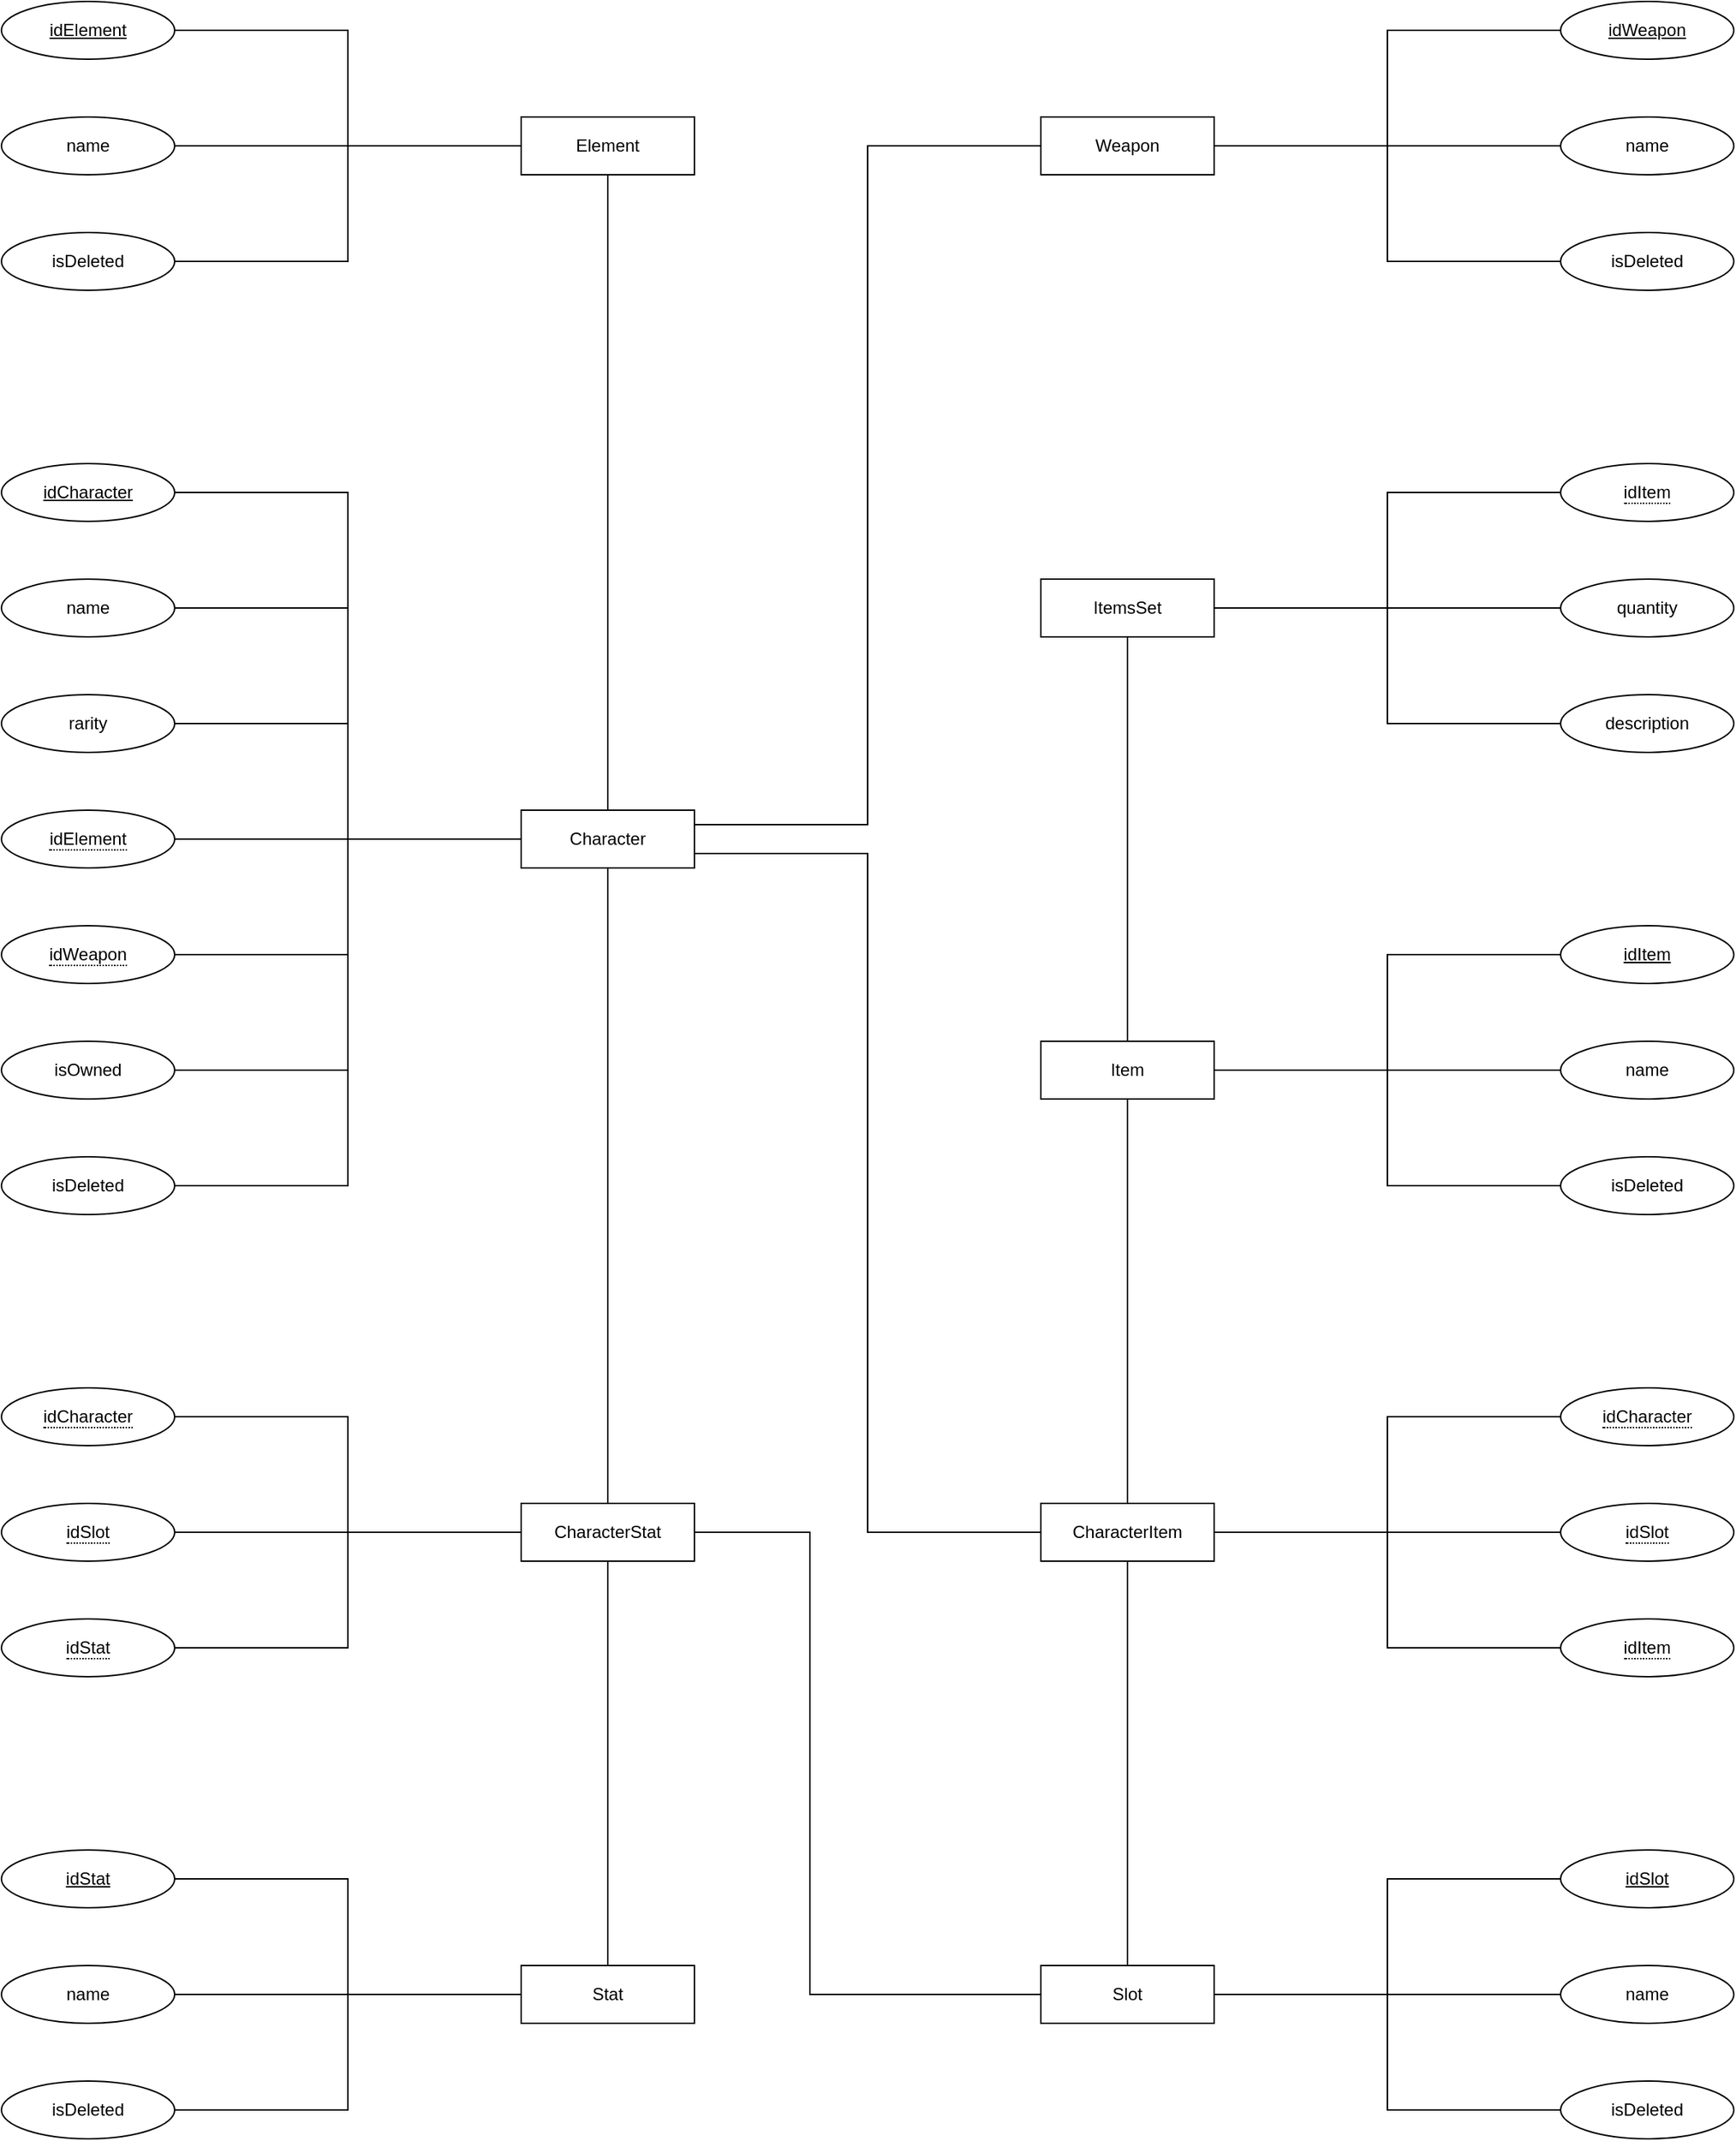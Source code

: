 <mxfile version="21.8.2" type="device" pages="2">
  <diagram name="Page-1" id="hRAmb2pnf1oaEoGiOSdD">
    <mxGraphModel dx="1509" dy="823" grid="1" gridSize="10" guides="1" tooltips="1" connect="1" arrows="1" fold="1" page="1" pageScale="1" pageWidth="850" pageHeight="1100" math="0" shadow="0">
      <root>
        <mxCell id="0" />
        <mxCell id="1" parent="0" />
        <mxCell id="RBBDxC4-JnGGqZw2nR3C-36" style="edgeStyle=orthogonalEdgeStyle;rounded=0;orthogonalLoop=1;jettySize=auto;html=1;exitX=0.5;exitY=1;exitDx=0;exitDy=0;entryX=0.5;entryY=0;entryDx=0;entryDy=0;endArrow=none;endFill=0;" edge="1" parent="1" source="RBBDxC4-JnGGqZw2nR3C-1" target="RBBDxC4-JnGGqZw2nR3C-18">
          <mxGeometry relative="1" as="geometry" />
        </mxCell>
        <mxCell id="RBBDxC4-JnGGqZw2nR3C-1" value="Element" style="rounded=0;whiteSpace=wrap;html=1;" vertex="1" parent="1">
          <mxGeometry x="360" y="80" width="120" height="40" as="geometry" />
        </mxCell>
        <mxCell id="RBBDxC4-JnGGqZw2nR3C-37" style="edgeStyle=orthogonalEdgeStyle;rounded=0;orthogonalLoop=1;jettySize=auto;html=1;exitX=0;exitY=0.5;exitDx=0;exitDy=0;entryX=1;entryY=0.25;entryDx=0;entryDy=0;endArrow=none;endFill=0;" edge="1" parent="1" source="RBBDxC4-JnGGqZw2nR3C-3" target="RBBDxC4-JnGGqZw2nR3C-18">
          <mxGeometry relative="1" as="geometry">
            <Array as="points">
              <mxPoint x="600" y="100" />
              <mxPoint x="600" y="570" />
            </Array>
          </mxGeometry>
        </mxCell>
        <mxCell id="RBBDxC4-JnGGqZw2nR3C-3" value="Weapon" style="rounded=0;whiteSpace=wrap;html=1;" vertex="1" parent="1">
          <mxGeometry x="720" y="80" width="120" height="40" as="geometry" />
        </mxCell>
        <mxCell id="RBBDxC4-JnGGqZw2nR3C-8" style="edgeStyle=orthogonalEdgeStyle;rounded=0;orthogonalLoop=1;jettySize=auto;html=1;exitX=1;exitY=0.5;exitDx=0;exitDy=0;entryX=0;entryY=0.5;entryDx=0;entryDy=0;endArrow=none;endFill=0;" edge="1" parent="1" source="RBBDxC4-JnGGqZw2nR3C-4" target="RBBDxC4-JnGGqZw2nR3C-1">
          <mxGeometry relative="1" as="geometry" />
        </mxCell>
        <mxCell id="RBBDxC4-JnGGqZw2nR3C-4" value="idElement" style="ellipse;whiteSpace=wrap;html=1;align=center;fontStyle=4;" vertex="1" parent="1">
          <mxGeometry width="120" height="40" as="geometry" />
        </mxCell>
        <mxCell id="RBBDxC4-JnGGqZw2nR3C-9" style="edgeStyle=orthogonalEdgeStyle;rounded=0;orthogonalLoop=1;jettySize=auto;html=1;exitX=1;exitY=0.5;exitDx=0;exitDy=0;entryX=0;entryY=0.5;entryDx=0;entryDy=0;endArrow=none;endFill=0;" edge="1" parent="1" source="RBBDxC4-JnGGqZw2nR3C-5" target="RBBDxC4-JnGGqZw2nR3C-1">
          <mxGeometry relative="1" as="geometry" />
        </mxCell>
        <mxCell id="RBBDxC4-JnGGqZw2nR3C-5" value="name" style="ellipse;whiteSpace=wrap;html=1;align=center;" vertex="1" parent="1">
          <mxGeometry y="80" width="120" height="40" as="geometry" />
        </mxCell>
        <mxCell id="RBBDxC4-JnGGqZw2nR3C-10" style="edgeStyle=orthogonalEdgeStyle;rounded=0;orthogonalLoop=1;jettySize=auto;html=1;exitX=1;exitY=0.5;exitDx=0;exitDy=0;entryX=0;entryY=0.5;entryDx=0;entryDy=0;endArrow=none;endFill=0;" edge="1" parent="1" source="RBBDxC4-JnGGqZw2nR3C-7" target="RBBDxC4-JnGGqZw2nR3C-1">
          <mxGeometry relative="1" as="geometry" />
        </mxCell>
        <mxCell id="RBBDxC4-JnGGqZw2nR3C-7" value="isDeleted" style="ellipse;whiteSpace=wrap;html=1;align=center;" vertex="1" parent="1">
          <mxGeometry y="160" width="120" height="40" as="geometry" />
        </mxCell>
        <mxCell id="RBBDxC4-JnGGqZw2nR3C-14" style="edgeStyle=orthogonalEdgeStyle;rounded=0;orthogonalLoop=1;jettySize=auto;html=1;exitX=0;exitY=0.5;exitDx=0;exitDy=0;entryX=1;entryY=0.5;entryDx=0;entryDy=0;endArrow=none;endFill=0;" edge="1" parent="1" source="RBBDxC4-JnGGqZw2nR3C-11" target="RBBDxC4-JnGGqZw2nR3C-3">
          <mxGeometry relative="1" as="geometry" />
        </mxCell>
        <mxCell id="RBBDxC4-JnGGqZw2nR3C-11" value="idWeapon" style="ellipse;whiteSpace=wrap;html=1;align=center;fontStyle=4;" vertex="1" parent="1">
          <mxGeometry x="1080" width="120" height="40" as="geometry" />
        </mxCell>
        <mxCell id="RBBDxC4-JnGGqZw2nR3C-15" style="edgeStyle=orthogonalEdgeStyle;rounded=0;orthogonalLoop=1;jettySize=auto;html=1;exitX=0;exitY=0.5;exitDx=0;exitDy=0;entryX=1;entryY=0.5;entryDx=0;entryDy=0;endArrow=none;endFill=0;" edge="1" parent="1" source="RBBDxC4-JnGGqZw2nR3C-12" target="RBBDxC4-JnGGqZw2nR3C-3">
          <mxGeometry relative="1" as="geometry" />
        </mxCell>
        <mxCell id="RBBDxC4-JnGGqZw2nR3C-12" value="name" style="ellipse;whiteSpace=wrap;html=1;align=center;" vertex="1" parent="1">
          <mxGeometry x="1080" y="80" width="120" height="40" as="geometry" />
        </mxCell>
        <mxCell id="RBBDxC4-JnGGqZw2nR3C-16" style="edgeStyle=orthogonalEdgeStyle;rounded=0;orthogonalLoop=1;jettySize=auto;html=1;exitX=0;exitY=0.5;exitDx=0;exitDy=0;entryX=1;entryY=0.5;entryDx=0;entryDy=0;endArrow=none;endFill=0;" edge="1" parent="1" source="RBBDxC4-JnGGqZw2nR3C-13" target="RBBDxC4-JnGGqZw2nR3C-3">
          <mxGeometry relative="1" as="geometry" />
        </mxCell>
        <mxCell id="RBBDxC4-JnGGqZw2nR3C-13" value="isDeleted" style="ellipse;whiteSpace=wrap;html=1;align=center;" vertex="1" parent="1">
          <mxGeometry x="1080" y="160" width="120" height="40" as="geometry" />
        </mxCell>
        <mxCell id="RBBDxC4-JnGGqZw2nR3C-84" style="edgeStyle=orthogonalEdgeStyle;rounded=0;orthogonalLoop=1;jettySize=auto;html=1;exitX=1;exitY=0.75;exitDx=0;exitDy=0;entryX=0;entryY=0.5;entryDx=0;entryDy=0;endArrow=none;endFill=0;" edge="1" parent="1" source="RBBDxC4-JnGGqZw2nR3C-18" target="RBBDxC4-JnGGqZw2nR3C-60">
          <mxGeometry relative="1" as="geometry" />
        </mxCell>
        <mxCell id="RBBDxC4-JnGGqZw2nR3C-88" style="edgeStyle=orthogonalEdgeStyle;rounded=0;orthogonalLoop=1;jettySize=auto;html=1;exitX=0.5;exitY=1;exitDx=0;exitDy=0;entryX=0.5;entryY=0;entryDx=0;entryDy=0;endArrow=none;endFill=0;" edge="1" parent="1" source="RBBDxC4-JnGGqZw2nR3C-18" target="RBBDxC4-JnGGqZw2nR3C-52">
          <mxGeometry relative="1" as="geometry" />
        </mxCell>
        <mxCell id="RBBDxC4-JnGGqZw2nR3C-18" value="Character" style="rounded=0;whiteSpace=wrap;html=1;" vertex="1" parent="1">
          <mxGeometry x="360" y="560" width="120" height="40" as="geometry" />
        </mxCell>
        <mxCell id="RBBDxC4-JnGGqZw2nR3C-29" style="edgeStyle=orthogonalEdgeStyle;rounded=0;orthogonalLoop=1;jettySize=auto;html=1;exitX=1;exitY=0.5;exitDx=0;exitDy=0;entryX=0;entryY=0.5;entryDx=0;entryDy=0;endArrow=none;endFill=0;" edge="1" parent="1" source="RBBDxC4-JnGGqZw2nR3C-19" target="RBBDxC4-JnGGqZw2nR3C-18">
          <mxGeometry relative="1" as="geometry" />
        </mxCell>
        <mxCell id="RBBDxC4-JnGGqZw2nR3C-19" value="idCharacter" style="ellipse;whiteSpace=wrap;html=1;align=center;fontStyle=4;" vertex="1" parent="1">
          <mxGeometry y="320" width="120" height="40" as="geometry" />
        </mxCell>
        <mxCell id="RBBDxC4-JnGGqZw2nR3C-30" style="edgeStyle=orthogonalEdgeStyle;rounded=0;orthogonalLoop=1;jettySize=auto;html=1;exitX=1;exitY=0.5;exitDx=0;exitDy=0;entryX=0;entryY=0.5;entryDx=0;entryDy=0;endArrow=none;endFill=0;" edge="1" parent="1" source="RBBDxC4-JnGGqZw2nR3C-20" target="RBBDxC4-JnGGqZw2nR3C-18">
          <mxGeometry relative="1" as="geometry" />
        </mxCell>
        <mxCell id="RBBDxC4-JnGGqZw2nR3C-20" value="name" style="ellipse;whiteSpace=wrap;html=1;align=center;" vertex="1" parent="1">
          <mxGeometry y="400" width="120" height="40" as="geometry" />
        </mxCell>
        <mxCell id="RBBDxC4-JnGGqZw2nR3C-31" style="edgeStyle=orthogonalEdgeStyle;rounded=0;orthogonalLoop=1;jettySize=auto;html=1;exitX=1;exitY=0.5;exitDx=0;exitDy=0;entryX=0;entryY=0.5;entryDx=0;entryDy=0;endArrow=none;endFill=0;" edge="1" parent="1" source="RBBDxC4-JnGGqZw2nR3C-21" target="RBBDxC4-JnGGqZw2nR3C-18">
          <mxGeometry relative="1" as="geometry" />
        </mxCell>
        <mxCell id="RBBDxC4-JnGGqZw2nR3C-21" value="rarity" style="ellipse;whiteSpace=wrap;html=1;align=center;" vertex="1" parent="1">
          <mxGeometry y="480" width="120" height="40" as="geometry" />
        </mxCell>
        <mxCell id="RBBDxC4-JnGGqZw2nR3C-32" style="edgeStyle=orthogonalEdgeStyle;rounded=0;orthogonalLoop=1;jettySize=auto;html=1;exitX=1;exitY=0.5;exitDx=0;exitDy=0;entryX=0;entryY=0.5;entryDx=0;entryDy=0;endArrow=none;endFill=0;" edge="1" parent="1" source="RBBDxC4-JnGGqZw2nR3C-24" target="RBBDxC4-JnGGqZw2nR3C-18">
          <mxGeometry relative="1" as="geometry" />
        </mxCell>
        <mxCell id="RBBDxC4-JnGGqZw2nR3C-24" value="&lt;span style=&quot;border-bottom: 1px dotted&quot;&gt;idElement&lt;br&gt;&lt;/span&gt;" style="ellipse;whiteSpace=wrap;html=1;align=center;" vertex="1" parent="1">
          <mxGeometry y="560" width="120" height="40" as="geometry" />
        </mxCell>
        <mxCell id="RBBDxC4-JnGGqZw2nR3C-33" style="edgeStyle=orthogonalEdgeStyle;rounded=0;orthogonalLoop=1;jettySize=auto;html=1;exitX=1;exitY=0.5;exitDx=0;exitDy=0;entryX=0;entryY=0.5;entryDx=0;entryDy=0;endArrow=none;endFill=0;" edge="1" parent="1" source="RBBDxC4-JnGGqZw2nR3C-26" target="RBBDxC4-JnGGqZw2nR3C-18">
          <mxGeometry relative="1" as="geometry" />
        </mxCell>
        <mxCell id="RBBDxC4-JnGGqZw2nR3C-26" value="&lt;span style=&quot;border-bottom: 1px dotted&quot;&gt;idWeapon&lt;br&gt;&lt;/span&gt;" style="ellipse;whiteSpace=wrap;html=1;align=center;" vertex="1" parent="1">
          <mxGeometry y="640" width="120" height="40" as="geometry" />
        </mxCell>
        <mxCell id="RBBDxC4-JnGGqZw2nR3C-34" style="edgeStyle=orthogonalEdgeStyle;rounded=0;orthogonalLoop=1;jettySize=auto;html=1;exitX=1;exitY=0.5;exitDx=0;exitDy=0;entryX=0;entryY=0.5;entryDx=0;entryDy=0;endArrow=none;endFill=0;" edge="1" parent="1" source="RBBDxC4-JnGGqZw2nR3C-27" target="RBBDxC4-JnGGqZw2nR3C-18">
          <mxGeometry relative="1" as="geometry" />
        </mxCell>
        <mxCell id="RBBDxC4-JnGGqZw2nR3C-27" value="isOwned" style="ellipse;whiteSpace=wrap;html=1;align=center;" vertex="1" parent="1">
          <mxGeometry y="720" width="120" height="40" as="geometry" />
        </mxCell>
        <mxCell id="RBBDxC4-JnGGqZw2nR3C-35" style="edgeStyle=orthogonalEdgeStyle;rounded=0;orthogonalLoop=1;jettySize=auto;html=1;exitX=1;exitY=0.5;exitDx=0;exitDy=0;entryX=0;entryY=0.5;entryDx=0;entryDy=0;endArrow=none;endFill=0;" edge="1" parent="1" source="RBBDxC4-JnGGqZw2nR3C-28" target="RBBDxC4-JnGGqZw2nR3C-18">
          <mxGeometry relative="1" as="geometry" />
        </mxCell>
        <mxCell id="RBBDxC4-JnGGqZw2nR3C-28" value="isDeleted" style="ellipse;whiteSpace=wrap;html=1;align=center;" vertex="1" parent="1">
          <mxGeometry y="800" width="120" height="40" as="geometry" />
        </mxCell>
        <mxCell id="RBBDxC4-JnGGqZw2nR3C-38" value="Stat" style="rounded=0;whiteSpace=wrap;html=1;" vertex="1" parent="1">
          <mxGeometry x="360" y="1360" width="120" height="40" as="geometry" />
        </mxCell>
        <mxCell id="RBBDxC4-JnGGqZw2nR3C-42" style="edgeStyle=orthogonalEdgeStyle;rounded=0;orthogonalLoop=1;jettySize=auto;html=1;exitX=1;exitY=0.5;exitDx=0;exitDy=0;entryX=0;entryY=0.5;entryDx=0;entryDy=0;endArrow=none;endFill=0;" edge="1" parent="1" source="RBBDxC4-JnGGqZw2nR3C-39" target="RBBDxC4-JnGGqZw2nR3C-38">
          <mxGeometry relative="1" as="geometry" />
        </mxCell>
        <mxCell id="RBBDxC4-JnGGqZw2nR3C-39" value="idStat" style="ellipse;whiteSpace=wrap;html=1;align=center;fontStyle=4;" vertex="1" parent="1">
          <mxGeometry y="1280" width="120" height="40" as="geometry" />
        </mxCell>
        <mxCell id="RBBDxC4-JnGGqZw2nR3C-43" style="edgeStyle=orthogonalEdgeStyle;rounded=0;orthogonalLoop=1;jettySize=auto;html=1;exitX=1;exitY=0.5;exitDx=0;exitDy=0;entryX=0;entryY=0.5;entryDx=0;entryDy=0;endArrow=none;endFill=0;" edge="1" parent="1" source="RBBDxC4-JnGGqZw2nR3C-40" target="RBBDxC4-JnGGqZw2nR3C-38">
          <mxGeometry relative="1" as="geometry" />
        </mxCell>
        <mxCell id="RBBDxC4-JnGGqZw2nR3C-40" value="name" style="ellipse;whiteSpace=wrap;html=1;align=center;" vertex="1" parent="1">
          <mxGeometry y="1360" width="120" height="40" as="geometry" />
        </mxCell>
        <mxCell id="RBBDxC4-JnGGqZw2nR3C-44" style="edgeStyle=orthogonalEdgeStyle;rounded=0;orthogonalLoop=1;jettySize=auto;html=1;exitX=1;exitY=0.5;exitDx=0;exitDy=0;entryX=0;entryY=0.5;entryDx=0;entryDy=0;endArrow=none;endFill=0;" edge="1" parent="1" source="RBBDxC4-JnGGqZw2nR3C-41" target="RBBDxC4-JnGGqZw2nR3C-38">
          <mxGeometry relative="1" as="geometry" />
        </mxCell>
        <mxCell id="RBBDxC4-JnGGqZw2nR3C-41" value="isDeleted" style="ellipse;whiteSpace=wrap;html=1;align=center;" vertex="1" parent="1">
          <mxGeometry y="1440" width="120" height="40" as="geometry" />
        </mxCell>
        <mxCell id="RBBDxC4-JnGGqZw2nR3C-86" style="edgeStyle=orthogonalEdgeStyle;rounded=0;orthogonalLoop=1;jettySize=auto;html=1;exitX=0.5;exitY=0;exitDx=0;exitDy=0;entryX=0.5;entryY=1;entryDx=0;entryDy=0;endArrow=none;endFill=0;" edge="1" parent="1" source="RBBDxC4-JnGGqZw2nR3C-45" target="RBBDxC4-JnGGqZw2nR3C-60">
          <mxGeometry relative="1" as="geometry" />
        </mxCell>
        <mxCell id="RBBDxC4-JnGGqZw2nR3C-45" value="Slot" style="rounded=0;whiteSpace=wrap;html=1;" vertex="1" parent="1">
          <mxGeometry x="720" y="1360" width="120" height="40" as="geometry" />
        </mxCell>
        <mxCell id="RBBDxC4-JnGGqZw2nR3C-49" style="edgeStyle=orthogonalEdgeStyle;rounded=0;orthogonalLoop=1;jettySize=auto;html=1;exitX=0;exitY=0.5;exitDx=0;exitDy=0;entryX=1;entryY=0.5;entryDx=0;entryDy=0;endArrow=none;endFill=0;" edge="1" parent="1" source="RBBDxC4-JnGGqZw2nR3C-46" target="RBBDxC4-JnGGqZw2nR3C-45">
          <mxGeometry relative="1" as="geometry" />
        </mxCell>
        <mxCell id="RBBDxC4-JnGGqZw2nR3C-46" value="idSlot" style="ellipse;whiteSpace=wrap;html=1;align=center;fontStyle=4;" vertex="1" parent="1">
          <mxGeometry x="1080" y="1280" width="120" height="40" as="geometry" />
        </mxCell>
        <mxCell id="RBBDxC4-JnGGqZw2nR3C-50" style="edgeStyle=orthogonalEdgeStyle;rounded=0;orthogonalLoop=1;jettySize=auto;html=1;exitX=0;exitY=0.5;exitDx=0;exitDy=0;entryX=1;entryY=0.5;entryDx=0;entryDy=0;endArrow=none;endFill=0;" edge="1" parent="1" source="RBBDxC4-JnGGqZw2nR3C-47" target="RBBDxC4-JnGGqZw2nR3C-45">
          <mxGeometry relative="1" as="geometry" />
        </mxCell>
        <mxCell id="RBBDxC4-JnGGqZw2nR3C-47" value="name" style="ellipse;whiteSpace=wrap;html=1;align=center;" vertex="1" parent="1">
          <mxGeometry x="1080" y="1360" width="120" height="40" as="geometry" />
        </mxCell>
        <mxCell id="RBBDxC4-JnGGqZw2nR3C-51" style="edgeStyle=orthogonalEdgeStyle;rounded=0;orthogonalLoop=1;jettySize=auto;html=1;exitX=0;exitY=0.5;exitDx=0;exitDy=0;entryX=1;entryY=0.5;entryDx=0;entryDy=0;endArrow=none;endFill=0;" edge="1" parent="1" source="RBBDxC4-JnGGqZw2nR3C-48" target="RBBDxC4-JnGGqZw2nR3C-45">
          <mxGeometry relative="1" as="geometry" />
        </mxCell>
        <mxCell id="RBBDxC4-JnGGqZw2nR3C-48" value="isDeleted" style="ellipse;whiteSpace=wrap;html=1;align=center;" vertex="1" parent="1">
          <mxGeometry x="1080" y="1440" width="120" height="40" as="geometry" />
        </mxCell>
        <mxCell id="RBBDxC4-JnGGqZw2nR3C-85" style="edgeStyle=orthogonalEdgeStyle;rounded=0;orthogonalLoop=1;jettySize=auto;html=1;exitX=1;exitY=0.5;exitDx=0;exitDy=0;entryX=0;entryY=0.5;entryDx=0;entryDy=0;endArrow=none;endFill=0;" edge="1" parent="1" source="RBBDxC4-JnGGqZw2nR3C-52" target="RBBDxC4-JnGGqZw2nR3C-45">
          <mxGeometry relative="1" as="geometry">
            <Array as="points">
              <mxPoint x="560" y="1060" />
              <mxPoint x="560" y="1380" />
            </Array>
          </mxGeometry>
        </mxCell>
        <mxCell id="RBBDxC4-JnGGqZw2nR3C-87" style="edgeStyle=orthogonalEdgeStyle;rounded=0;orthogonalLoop=1;jettySize=auto;html=1;exitX=0.5;exitY=1;exitDx=0;exitDy=0;entryX=0.5;entryY=0;entryDx=0;entryDy=0;endArrow=none;endFill=0;" edge="1" parent="1" source="RBBDxC4-JnGGqZw2nR3C-52" target="RBBDxC4-JnGGqZw2nR3C-38">
          <mxGeometry relative="1" as="geometry" />
        </mxCell>
        <mxCell id="RBBDxC4-JnGGqZw2nR3C-52" value="CharacterStat" style="rounded=0;whiteSpace=wrap;html=1;" vertex="1" parent="1">
          <mxGeometry x="360" y="1040" width="120" height="40" as="geometry" />
        </mxCell>
        <mxCell id="RBBDxC4-JnGGqZw2nR3C-57" style="edgeStyle=orthogonalEdgeStyle;rounded=0;orthogonalLoop=1;jettySize=auto;html=1;exitX=1;exitY=0.5;exitDx=0;exitDy=0;entryX=0;entryY=0.5;entryDx=0;entryDy=0;endArrow=none;endFill=0;" edge="1" parent="1" source="RBBDxC4-JnGGqZw2nR3C-54" target="RBBDxC4-JnGGqZw2nR3C-52">
          <mxGeometry relative="1" as="geometry" />
        </mxCell>
        <mxCell id="RBBDxC4-JnGGqZw2nR3C-54" value="&lt;span style=&quot;border-bottom: 1px dotted&quot;&gt;idCharacter&lt;br&gt;&lt;/span&gt;" style="ellipse;whiteSpace=wrap;html=1;align=center;" vertex="1" parent="1">
          <mxGeometry y="960" width="120" height="40" as="geometry" />
        </mxCell>
        <mxCell id="RBBDxC4-JnGGqZw2nR3C-58" style="edgeStyle=orthogonalEdgeStyle;rounded=0;orthogonalLoop=1;jettySize=auto;html=1;exitX=1;exitY=0.5;exitDx=0;exitDy=0;entryX=0;entryY=0.5;entryDx=0;entryDy=0;endArrow=none;endFill=0;" edge="1" parent="1" source="RBBDxC4-JnGGqZw2nR3C-55" target="RBBDxC4-JnGGqZw2nR3C-52">
          <mxGeometry relative="1" as="geometry" />
        </mxCell>
        <mxCell id="RBBDxC4-JnGGqZw2nR3C-55" value="&lt;span style=&quot;border-bottom: 1px dotted&quot;&gt;idSlot&lt;br&gt;&lt;/span&gt;" style="ellipse;whiteSpace=wrap;html=1;align=center;" vertex="1" parent="1">
          <mxGeometry y="1040" width="120" height="40" as="geometry" />
        </mxCell>
        <mxCell id="RBBDxC4-JnGGqZw2nR3C-59" style="edgeStyle=orthogonalEdgeStyle;rounded=0;orthogonalLoop=1;jettySize=auto;html=1;exitX=1;exitY=0.5;exitDx=0;exitDy=0;entryX=0;entryY=0.5;entryDx=0;entryDy=0;endArrow=none;endFill=0;" edge="1" parent="1" source="RBBDxC4-JnGGqZw2nR3C-76" target="RBBDxC4-JnGGqZw2nR3C-52">
          <mxGeometry relative="1" as="geometry">
            <mxPoint x="240" y="1140" as="sourcePoint" />
          </mxGeometry>
        </mxCell>
        <mxCell id="RBBDxC4-JnGGqZw2nR3C-60" value="CharacterItem" style="rounded=0;whiteSpace=wrap;html=1;" vertex="1" parent="1">
          <mxGeometry x="720" y="1040" width="120" height="40" as="geometry" />
        </mxCell>
        <mxCell id="RBBDxC4-JnGGqZw2nR3C-71" style="edgeStyle=orthogonalEdgeStyle;rounded=0;orthogonalLoop=1;jettySize=auto;html=1;exitX=0;exitY=0.5;exitDx=0;exitDy=0;entryX=1;entryY=0.5;entryDx=0;entryDy=0;endArrow=none;endFill=0;" edge="1" parent="1" source="RBBDxC4-JnGGqZw2nR3C-61" target="RBBDxC4-JnGGqZw2nR3C-60">
          <mxGeometry relative="1" as="geometry" />
        </mxCell>
        <mxCell id="RBBDxC4-JnGGqZw2nR3C-61" value="&lt;span style=&quot;border-bottom: 1px dotted&quot;&gt;idCharacter&lt;br&gt;&lt;/span&gt;" style="ellipse;whiteSpace=wrap;html=1;align=center;" vertex="1" parent="1">
          <mxGeometry x="1080" y="960" width="120" height="40" as="geometry" />
        </mxCell>
        <mxCell id="RBBDxC4-JnGGqZw2nR3C-72" style="edgeStyle=orthogonalEdgeStyle;rounded=0;orthogonalLoop=1;jettySize=auto;html=1;exitX=0;exitY=0.5;exitDx=0;exitDy=0;entryX=1;entryY=0.5;entryDx=0;entryDy=0;endArrow=none;endFill=0;" edge="1" parent="1" source="RBBDxC4-JnGGqZw2nR3C-62" target="RBBDxC4-JnGGqZw2nR3C-60">
          <mxGeometry relative="1" as="geometry" />
        </mxCell>
        <mxCell id="RBBDxC4-JnGGqZw2nR3C-62" value="&lt;span style=&quot;border-bottom: 1px dotted&quot;&gt;idSlot&lt;br&gt;&lt;/span&gt;" style="ellipse;whiteSpace=wrap;html=1;align=center;" vertex="1" parent="1">
          <mxGeometry x="1080" y="1040" width="120" height="40" as="geometry" />
        </mxCell>
        <mxCell id="RBBDxC4-JnGGqZw2nR3C-73" style="edgeStyle=orthogonalEdgeStyle;rounded=0;orthogonalLoop=1;jettySize=auto;html=1;exitX=0;exitY=0.5;exitDx=0;exitDy=0;entryX=1;entryY=0.5;entryDx=0;entryDy=0;endArrow=none;endFill=0;" edge="1" parent="1" source="RBBDxC4-JnGGqZw2nR3C-63" target="RBBDxC4-JnGGqZw2nR3C-60">
          <mxGeometry relative="1" as="geometry" />
        </mxCell>
        <mxCell id="RBBDxC4-JnGGqZw2nR3C-63" value="&lt;span style=&quot;border-bottom: 1px dotted&quot;&gt;idItem&lt;br&gt;&lt;/span&gt;" style="ellipse;whiteSpace=wrap;html=1;align=center;" vertex="1" parent="1">
          <mxGeometry x="1080" y="1120" width="120" height="40" as="geometry" />
        </mxCell>
        <mxCell id="RBBDxC4-JnGGqZw2nR3C-89" style="edgeStyle=orthogonalEdgeStyle;rounded=0;orthogonalLoop=1;jettySize=auto;html=1;exitX=0.5;exitY=1;exitDx=0;exitDy=0;entryX=0.5;entryY=0;entryDx=0;entryDy=0;endArrow=none;endFill=0;" edge="1" parent="1" source="RBBDxC4-JnGGqZw2nR3C-64" target="RBBDxC4-JnGGqZw2nR3C-60">
          <mxGeometry relative="1" as="geometry" />
        </mxCell>
        <mxCell id="RBBDxC4-JnGGqZw2nR3C-64" value="Item" style="rounded=0;whiteSpace=wrap;html=1;" vertex="1" parent="1">
          <mxGeometry x="720" y="720" width="120" height="40" as="geometry" />
        </mxCell>
        <mxCell id="RBBDxC4-JnGGqZw2nR3C-68" style="edgeStyle=orthogonalEdgeStyle;rounded=0;orthogonalLoop=1;jettySize=auto;html=1;exitX=0;exitY=0.5;exitDx=0;exitDy=0;entryX=1;entryY=0.5;entryDx=0;entryDy=0;endArrow=none;endFill=0;" edge="1" parent="1" source="RBBDxC4-JnGGqZw2nR3C-65" target="RBBDxC4-JnGGqZw2nR3C-64">
          <mxGeometry relative="1" as="geometry" />
        </mxCell>
        <mxCell id="RBBDxC4-JnGGqZw2nR3C-65" value="idItem" style="ellipse;whiteSpace=wrap;html=1;align=center;fontStyle=4;" vertex="1" parent="1">
          <mxGeometry x="1080" y="640" width="120" height="40" as="geometry" />
        </mxCell>
        <mxCell id="RBBDxC4-JnGGqZw2nR3C-69" style="edgeStyle=orthogonalEdgeStyle;rounded=0;orthogonalLoop=1;jettySize=auto;html=1;exitX=0;exitY=0.5;exitDx=0;exitDy=0;entryX=1;entryY=0.5;entryDx=0;entryDy=0;endArrow=none;endFill=0;" edge="1" parent="1" source="RBBDxC4-JnGGqZw2nR3C-66" target="RBBDxC4-JnGGqZw2nR3C-64">
          <mxGeometry relative="1" as="geometry" />
        </mxCell>
        <mxCell id="RBBDxC4-JnGGqZw2nR3C-66" value="name" style="ellipse;whiteSpace=wrap;html=1;align=center;" vertex="1" parent="1">
          <mxGeometry x="1080" y="720" width="120" height="40" as="geometry" />
        </mxCell>
        <mxCell id="RBBDxC4-JnGGqZw2nR3C-70" style="edgeStyle=orthogonalEdgeStyle;rounded=0;orthogonalLoop=1;jettySize=auto;html=1;exitX=0;exitY=0.5;exitDx=0;exitDy=0;entryX=1;entryY=0.5;entryDx=0;entryDy=0;endArrow=none;endFill=0;" edge="1" parent="1" source="RBBDxC4-JnGGqZw2nR3C-67" target="RBBDxC4-JnGGqZw2nR3C-64">
          <mxGeometry relative="1" as="geometry" />
        </mxCell>
        <mxCell id="RBBDxC4-JnGGqZw2nR3C-67" value="isDeleted" style="ellipse;whiteSpace=wrap;html=1;align=center;" vertex="1" parent="1">
          <mxGeometry x="1080" y="800" width="120" height="40" as="geometry" />
        </mxCell>
        <mxCell id="RBBDxC4-JnGGqZw2nR3C-83" style="edgeStyle=orthogonalEdgeStyle;rounded=0;orthogonalLoop=1;jettySize=auto;html=1;exitX=0.5;exitY=1;exitDx=0;exitDy=0;entryX=0.5;entryY=0;entryDx=0;entryDy=0;endArrow=none;endFill=0;" edge="1" parent="1" source="RBBDxC4-JnGGqZw2nR3C-75" target="RBBDxC4-JnGGqZw2nR3C-64">
          <mxGeometry relative="1" as="geometry" />
        </mxCell>
        <mxCell id="RBBDxC4-JnGGqZw2nR3C-75" value="ItemsSet" style="rounded=0;whiteSpace=wrap;html=1;" vertex="1" parent="1">
          <mxGeometry x="720" y="400" width="120" height="40" as="geometry" />
        </mxCell>
        <mxCell id="RBBDxC4-JnGGqZw2nR3C-76" value="&lt;span style=&quot;border-bottom: 1px dotted&quot;&gt;idStat&lt;br&gt;&lt;/span&gt;" style="ellipse;whiteSpace=wrap;html=1;align=center;" vertex="1" parent="1">
          <mxGeometry y="1120" width="120" height="40" as="geometry" />
        </mxCell>
        <mxCell id="RBBDxC4-JnGGqZw2nR3C-80" style="edgeStyle=orthogonalEdgeStyle;rounded=0;orthogonalLoop=1;jettySize=auto;html=1;exitX=0;exitY=0.5;exitDx=0;exitDy=0;entryX=1;entryY=0.5;entryDx=0;entryDy=0;endArrow=none;endFill=0;" edge="1" parent="1" source="RBBDxC4-JnGGqZw2nR3C-77" target="RBBDxC4-JnGGqZw2nR3C-75">
          <mxGeometry relative="1" as="geometry" />
        </mxCell>
        <mxCell id="RBBDxC4-JnGGqZw2nR3C-77" value="&lt;span style=&quot;border-bottom: 1px dotted&quot;&gt;idItem&lt;br&gt;&lt;/span&gt;" style="ellipse;whiteSpace=wrap;html=1;align=center;" vertex="1" parent="1">
          <mxGeometry x="1080" y="320" width="120" height="40" as="geometry" />
        </mxCell>
        <mxCell id="RBBDxC4-JnGGqZw2nR3C-81" style="edgeStyle=orthogonalEdgeStyle;rounded=0;orthogonalLoop=1;jettySize=auto;html=1;exitX=0;exitY=0.5;exitDx=0;exitDy=0;entryX=1;entryY=0.5;entryDx=0;entryDy=0;endArrow=none;endFill=0;" edge="1" parent="1" source="RBBDxC4-JnGGqZw2nR3C-78" target="RBBDxC4-JnGGqZw2nR3C-75">
          <mxGeometry relative="1" as="geometry" />
        </mxCell>
        <mxCell id="RBBDxC4-JnGGqZw2nR3C-78" value="quantity" style="ellipse;whiteSpace=wrap;html=1;align=center;" vertex="1" parent="1">
          <mxGeometry x="1080" y="400" width="120" height="40" as="geometry" />
        </mxCell>
        <mxCell id="RBBDxC4-JnGGqZw2nR3C-82" style="edgeStyle=orthogonalEdgeStyle;rounded=0;orthogonalLoop=1;jettySize=auto;html=1;exitX=0;exitY=0.5;exitDx=0;exitDy=0;entryX=1;entryY=0.5;entryDx=0;entryDy=0;endArrow=none;endFill=0;" edge="1" parent="1" source="RBBDxC4-JnGGqZw2nR3C-79" target="RBBDxC4-JnGGqZw2nR3C-75">
          <mxGeometry relative="1" as="geometry" />
        </mxCell>
        <mxCell id="RBBDxC4-JnGGqZw2nR3C-79" value="description" style="ellipse;whiteSpace=wrap;html=1;align=center;" vertex="1" parent="1">
          <mxGeometry x="1080" y="480" width="120" height="40" as="geometry" />
        </mxCell>
      </root>
    </mxGraphModel>
  </diagram>
  <diagram id="irXOICiEsgEmc3f0KmbD" name="Page-2">
    <mxGraphModel dx="1434" dy="782" grid="1" gridSize="10" guides="1" tooltips="1" connect="1" arrows="1" fold="1" page="1" pageScale="1" pageWidth="850" pageHeight="1100" math="0" shadow="0">
      <root>
        <mxCell id="0" />
        <mxCell id="1" parent="0" />
        <mxCell id="bKyA8fSQi_oZunX_0ODM-2" value="Element" style="shape=table;startSize=30;container=1;collapsible=1;childLayout=tableLayout;fixedRows=1;rowLines=0;fontStyle=1;align=center;resizeLast=1;html=1;" vertex="1" parent="1">
          <mxGeometry width="200" height="120" as="geometry" />
        </mxCell>
        <mxCell id="bKyA8fSQi_oZunX_0ODM-3" value="" style="shape=tableRow;horizontal=0;startSize=0;swimlaneHead=0;swimlaneBody=0;fillColor=none;collapsible=0;dropTarget=0;points=[[0,0.5],[1,0.5]];portConstraint=eastwest;top=0;left=0;right=0;bottom=1;" vertex="1" parent="bKyA8fSQi_oZunX_0ODM-2">
          <mxGeometry y="30" width="200" height="30" as="geometry" />
        </mxCell>
        <mxCell id="bKyA8fSQi_oZunX_0ODM-4" value="PK" style="shape=partialRectangle;connectable=0;fillColor=none;top=0;left=0;bottom=0;right=0;fontStyle=1;overflow=hidden;whiteSpace=wrap;html=1;" vertex="1" parent="bKyA8fSQi_oZunX_0ODM-3">
          <mxGeometry width="30" height="30" as="geometry">
            <mxRectangle width="30" height="30" as="alternateBounds" />
          </mxGeometry>
        </mxCell>
        <mxCell id="bKyA8fSQi_oZunX_0ODM-5" value="idElement" style="shape=partialRectangle;connectable=0;fillColor=none;top=0;left=0;bottom=0;right=0;align=left;spacingLeft=6;fontStyle=5;overflow=hidden;whiteSpace=wrap;html=1;" vertex="1" parent="bKyA8fSQi_oZunX_0ODM-3">
          <mxGeometry x="30" width="170" height="30" as="geometry">
            <mxRectangle width="170" height="30" as="alternateBounds" />
          </mxGeometry>
        </mxCell>
        <mxCell id="bKyA8fSQi_oZunX_0ODM-6" value="" style="shape=tableRow;horizontal=0;startSize=0;swimlaneHead=0;swimlaneBody=0;fillColor=none;collapsible=0;dropTarget=0;points=[[0,0.5],[1,0.5]];portConstraint=eastwest;top=0;left=0;right=0;bottom=0;" vertex="1" parent="bKyA8fSQi_oZunX_0ODM-2">
          <mxGeometry y="60" width="200" height="30" as="geometry" />
        </mxCell>
        <mxCell id="bKyA8fSQi_oZunX_0ODM-7" value="" style="shape=partialRectangle;connectable=0;fillColor=none;top=0;left=0;bottom=0;right=0;editable=1;overflow=hidden;whiteSpace=wrap;html=1;" vertex="1" parent="bKyA8fSQi_oZunX_0ODM-6">
          <mxGeometry width="30" height="30" as="geometry">
            <mxRectangle width="30" height="30" as="alternateBounds" />
          </mxGeometry>
        </mxCell>
        <mxCell id="bKyA8fSQi_oZunX_0ODM-8" value="name" style="shape=partialRectangle;connectable=0;fillColor=none;top=0;left=0;bottom=0;right=0;align=left;spacingLeft=6;overflow=hidden;whiteSpace=wrap;html=1;" vertex="1" parent="bKyA8fSQi_oZunX_0ODM-6">
          <mxGeometry x="30" width="170" height="30" as="geometry">
            <mxRectangle width="170" height="30" as="alternateBounds" />
          </mxGeometry>
        </mxCell>
        <mxCell id="bKyA8fSQi_oZunX_0ODM-9" value="" style="shape=tableRow;horizontal=0;startSize=0;swimlaneHead=0;swimlaneBody=0;fillColor=none;collapsible=0;dropTarget=0;points=[[0,0.5],[1,0.5]];portConstraint=eastwest;top=0;left=0;right=0;bottom=0;" vertex="1" parent="bKyA8fSQi_oZunX_0ODM-2">
          <mxGeometry y="90" width="200" height="30" as="geometry" />
        </mxCell>
        <mxCell id="bKyA8fSQi_oZunX_0ODM-10" value="" style="shape=partialRectangle;connectable=0;fillColor=none;top=0;left=0;bottom=0;right=0;editable=1;overflow=hidden;whiteSpace=wrap;html=1;" vertex="1" parent="bKyA8fSQi_oZunX_0ODM-9">
          <mxGeometry width="30" height="30" as="geometry">
            <mxRectangle width="30" height="30" as="alternateBounds" />
          </mxGeometry>
        </mxCell>
        <mxCell id="bKyA8fSQi_oZunX_0ODM-11" value="isDeleted" style="shape=partialRectangle;connectable=0;fillColor=none;top=0;left=0;bottom=0;right=0;align=left;spacingLeft=6;overflow=hidden;whiteSpace=wrap;html=1;" vertex="1" parent="bKyA8fSQi_oZunX_0ODM-9">
          <mxGeometry x="30" width="170" height="30" as="geometry">
            <mxRectangle width="170" height="30" as="alternateBounds" />
          </mxGeometry>
        </mxCell>
        <mxCell id="bKyA8fSQi_oZunX_0ODM-15" value="Weapon" style="shape=table;startSize=30;container=1;collapsible=1;childLayout=tableLayout;fixedRows=1;rowLines=0;fontStyle=1;align=center;resizeLast=1;html=1;" vertex="1" parent="1">
          <mxGeometry y="240" width="200" height="120" as="geometry" />
        </mxCell>
        <mxCell id="bKyA8fSQi_oZunX_0ODM-16" value="" style="shape=tableRow;horizontal=0;startSize=0;swimlaneHead=0;swimlaneBody=0;fillColor=none;collapsible=0;dropTarget=0;points=[[0,0.5],[1,0.5]];portConstraint=eastwest;top=0;left=0;right=0;bottom=1;" vertex="1" parent="bKyA8fSQi_oZunX_0ODM-15">
          <mxGeometry y="30" width="200" height="30" as="geometry" />
        </mxCell>
        <mxCell id="bKyA8fSQi_oZunX_0ODM-17" value="PK" style="shape=partialRectangle;connectable=0;fillColor=none;top=0;left=0;bottom=0;right=0;fontStyle=1;overflow=hidden;whiteSpace=wrap;html=1;" vertex="1" parent="bKyA8fSQi_oZunX_0ODM-16">
          <mxGeometry width="30" height="30" as="geometry">
            <mxRectangle width="30" height="30" as="alternateBounds" />
          </mxGeometry>
        </mxCell>
        <mxCell id="bKyA8fSQi_oZunX_0ODM-18" value="idWeapon" style="shape=partialRectangle;connectable=0;fillColor=none;top=0;left=0;bottom=0;right=0;align=left;spacingLeft=6;fontStyle=5;overflow=hidden;whiteSpace=wrap;html=1;" vertex="1" parent="bKyA8fSQi_oZunX_0ODM-16">
          <mxGeometry x="30" width="170" height="30" as="geometry">
            <mxRectangle width="170" height="30" as="alternateBounds" />
          </mxGeometry>
        </mxCell>
        <mxCell id="bKyA8fSQi_oZunX_0ODM-19" value="" style="shape=tableRow;horizontal=0;startSize=0;swimlaneHead=0;swimlaneBody=0;fillColor=none;collapsible=0;dropTarget=0;points=[[0,0.5],[1,0.5]];portConstraint=eastwest;top=0;left=0;right=0;bottom=0;" vertex="1" parent="bKyA8fSQi_oZunX_0ODM-15">
          <mxGeometry y="60" width="200" height="30" as="geometry" />
        </mxCell>
        <mxCell id="bKyA8fSQi_oZunX_0ODM-20" value="" style="shape=partialRectangle;connectable=0;fillColor=none;top=0;left=0;bottom=0;right=0;editable=1;overflow=hidden;whiteSpace=wrap;html=1;" vertex="1" parent="bKyA8fSQi_oZunX_0ODM-19">
          <mxGeometry width="30" height="30" as="geometry">
            <mxRectangle width="30" height="30" as="alternateBounds" />
          </mxGeometry>
        </mxCell>
        <mxCell id="bKyA8fSQi_oZunX_0ODM-21" value="name" style="shape=partialRectangle;connectable=0;fillColor=none;top=0;left=0;bottom=0;right=0;align=left;spacingLeft=6;overflow=hidden;whiteSpace=wrap;html=1;" vertex="1" parent="bKyA8fSQi_oZunX_0ODM-19">
          <mxGeometry x="30" width="170" height="30" as="geometry">
            <mxRectangle width="170" height="30" as="alternateBounds" />
          </mxGeometry>
        </mxCell>
        <mxCell id="bKyA8fSQi_oZunX_0ODM-22" value="" style="shape=tableRow;horizontal=0;startSize=0;swimlaneHead=0;swimlaneBody=0;fillColor=none;collapsible=0;dropTarget=0;points=[[0,0.5],[1,0.5]];portConstraint=eastwest;top=0;left=0;right=0;bottom=0;" vertex="1" parent="bKyA8fSQi_oZunX_0ODM-15">
          <mxGeometry y="90" width="200" height="30" as="geometry" />
        </mxCell>
        <mxCell id="bKyA8fSQi_oZunX_0ODM-23" value="" style="shape=partialRectangle;connectable=0;fillColor=none;top=0;left=0;bottom=0;right=0;editable=1;overflow=hidden;whiteSpace=wrap;html=1;" vertex="1" parent="bKyA8fSQi_oZunX_0ODM-22">
          <mxGeometry width="30" height="30" as="geometry">
            <mxRectangle width="30" height="30" as="alternateBounds" />
          </mxGeometry>
        </mxCell>
        <mxCell id="bKyA8fSQi_oZunX_0ODM-24" value="isDeleted" style="shape=partialRectangle;connectable=0;fillColor=none;top=0;left=0;bottom=0;right=0;align=left;spacingLeft=6;overflow=hidden;whiteSpace=wrap;html=1;" vertex="1" parent="bKyA8fSQi_oZunX_0ODM-22">
          <mxGeometry x="30" width="170" height="30" as="geometry">
            <mxRectangle width="170" height="30" as="alternateBounds" />
          </mxGeometry>
        </mxCell>
        <mxCell id="bKyA8fSQi_oZunX_0ODM-25" value="Character" style="shape=table;startSize=30;container=1;collapsible=1;childLayout=tableLayout;fixedRows=1;rowLines=0;fontStyle=1;align=center;resizeLast=1;html=1;" vertex="1" parent="1">
          <mxGeometry x="360" width="200" height="240" as="geometry" />
        </mxCell>
        <mxCell id="bKyA8fSQi_oZunX_0ODM-26" value="" style="shape=tableRow;horizontal=0;startSize=0;swimlaneHead=0;swimlaneBody=0;fillColor=none;collapsible=0;dropTarget=0;points=[[0,0.5],[1,0.5]];portConstraint=eastwest;top=0;left=0;right=0;bottom=1;" vertex="1" parent="bKyA8fSQi_oZunX_0ODM-25">
          <mxGeometry y="30" width="200" height="30" as="geometry" />
        </mxCell>
        <mxCell id="bKyA8fSQi_oZunX_0ODM-27" value="PK" style="shape=partialRectangle;connectable=0;fillColor=none;top=0;left=0;bottom=0;right=0;fontStyle=1;overflow=hidden;whiteSpace=wrap;html=1;" vertex="1" parent="bKyA8fSQi_oZunX_0ODM-26">
          <mxGeometry width="30" height="30" as="geometry">
            <mxRectangle width="30" height="30" as="alternateBounds" />
          </mxGeometry>
        </mxCell>
        <mxCell id="bKyA8fSQi_oZunX_0ODM-28" value="idCharacter" style="shape=partialRectangle;connectable=0;fillColor=none;top=0;left=0;bottom=0;right=0;align=left;spacingLeft=6;fontStyle=5;overflow=hidden;whiteSpace=wrap;html=1;" vertex="1" parent="bKyA8fSQi_oZunX_0ODM-26">
          <mxGeometry x="30" width="170" height="30" as="geometry">
            <mxRectangle width="170" height="30" as="alternateBounds" />
          </mxGeometry>
        </mxCell>
        <mxCell id="bKyA8fSQi_oZunX_0ODM-29" value="" style="shape=tableRow;horizontal=0;startSize=0;swimlaneHead=0;swimlaneBody=0;fillColor=none;collapsible=0;dropTarget=0;points=[[0,0.5],[1,0.5]];portConstraint=eastwest;top=0;left=0;right=0;bottom=0;" vertex="1" parent="bKyA8fSQi_oZunX_0ODM-25">
          <mxGeometry y="60" width="200" height="30" as="geometry" />
        </mxCell>
        <mxCell id="bKyA8fSQi_oZunX_0ODM-30" value="" style="shape=partialRectangle;connectable=0;fillColor=none;top=0;left=0;bottom=0;right=0;editable=1;overflow=hidden;whiteSpace=wrap;html=1;" vertex="1" parent="bKyA8fSQi_oZunX_0ODM-29">
          <mxGeometry width="30" height="30" as="geometry">
            <mxRectangle width="30" height="30" as="alternateBounds" />
          </mxGeometry>
        </mxCell>
        <mxCell id="bKyA8fSQi_oZunX_0ODM-31" value="name" style="shape=partialRectangle;connectable=0;fillColor=none;top=0;left=0;bottom=0;right=0;align=left;spacingLeft=6;overflow=hidden;whiteSpace=wrap;html=1;" vertex="1" parent="bKyA8fSQi_oZunX_0ODM-29">
          <mxGeometry x="30" width="170" height="30" as="geometry">
            <mxRectangle width="170" height="30" as="alternateBounds" />
          </mxGeometry>
        </mxCell>
        <mxCell id="bKyA8fSQi_oZunX_0ODM-32" value="" style="shape=tableRow;horizontal=0;startSize=0;swimlaneHead=0;swimlaneBody=0;fillColor=none;collapsible=0;dropTarget=0;points=[[0,0.5],[1,0.5]];portConstraint=eastwest;top=0;left=0;right=0;bottom=0;" vertex="1" parent="bKyA8fSQi_oZunX_0ODM-25">
          <mxGeometry y="90" width="200" height="30" as="geometry" />
        </mxCell>
        <mxCell id="bKyA8fSQi_oZunX_0ODM-33" value="" style="shape=partialRectangle;connectable=0;fillColor=none;top=0;left=0;bottom=0;right=0;editable=1;overflow=hidden;whiteSpace=wrap;html=1;" vertex="1" parent="bKyA8fSQi_oZunX_0ODM-32">
          <mxGeometry width="30" height="30" as="geometry">
            <mxRectangle width="30" height="30" as="alternateBounds" />
          </mxGeometry>
        </mxCell>
        <mxCell id="bKyA8fSQi_oZunX_0ODM-34" value="rarity" style="shape=partialRectangle;connectable=0;fillColor=none;top=0;left=0;bottom=0;right=0;align=left;spacingLeft=6;overflow=hidden;whiteSpace=wrap;html=1;" vertex="1" parent="bKyA8fSQi_oZunX_0ODM-32">
          <mxGeometry x="30" width="170" height="30" as="geometry">
            <mxRectangle width="170" height="30" as="alternateBounds" />
          </mxGeometry>
        </mxCell>
        <mxCell id="bKyA8fSQi_oZunX_0ODM-35" style="shape=tableRow;horizontal=0;startSize=0;swimlaneHead=0;swimlaneBody=0;fillColor=none;collapsible=0;dropTarget=0;points=[[0,0.5],[1,0.5]];portConstraint=eastwest;top=0;left=0;right=0;bottom=0;" vertex="1" parent="bKyA8fSQi_oZunX_0ODM-25">
          <mxGeometry y="120" width="200" height="30" as="geometry" />
        </mxCell>
        <mxCell id="bKyA8fSQi_oZunX_0ODM-36" value="FK" style="shape=partialRectangle;connectable=0;fillColor=none;top=0;left=0;bottom=0;right=0;editable=1;overflow=hidden;whiteSpace=wrap;html=1;" vertex="1" parent="bKyA8fSQi_oZunX_0ODM-35">
          <mxGeometry width="30" height="30" as="geometry">
            <mxRectangle width="30" height="30" as="alternateBounds" />
          </mxGeometry>
        </mxCell>
        <mxCell id="bKyA8fSQi_oZunX_0ODM-37" value="idElement" style="shape=partialRectangle;connectable=0;fillColor=none;top=0;left=0;bottom=0;right=0;align=left;spacingLeft=6;overflow=hidden;whiteSpace=wrap;html=1;" vertex="1" parent="bKyA8fSQi_oZunX_0ODM-35">
          <mxGeometry x="30" width="170" height="30" as="geometry">
            <mxRectangle width="170" height="30" as="alternateBounds" />
          </mxGeometry>
        </mxCell>
        <mxCell id="bKyA8fSQi_oZunX_0ODM-38" style="shape=tableRow;horizontal=0;startSize=0;swimlaneHead=0;swimlaneBody=0;fillColor=none;collapsible=0;dropTarget=0;points=[[0,0.5],[1,0.5]];portConstraint=eastwest;top=0;left=0;right=0;bottom=0;" vertex="1" parent="bKyA8fSQi_oZunX_0ODM-25">
          <mxGeometry y="150" width="200" height="30" as="geometry" />
        </mxCell>
        <mxCell id="bKyA8fSQi_oZunX_0ODM-39" value="FK" style="shape=partialRectangle;connectable=0;fillColor=none;top=0;left=0;bottom=0;right=0;editable=1;overflow=hidden;whiteSpace=wrap;html=1;" vertex="1" parent="bKyA8fSQi_oZunX_0ODM-38">
          <mxGeometry width="30" height="30" as="geometry">
            <mxRectangle width="30" height="30" as="alternateBounds" />
          </mxGeometry>
        </mxCell>
        <mxCell id="bKyA8fSQi_oZunX_0ODM-40" value="idWeapon" style="shape=partialRectangle;connectable=0;fillColor=none;top=0;left=0;bottom=0;right=0;align=left;spacingLeft=6;overflow=hidden;whiteSpace=wrap;html=1;" vertex="1" parent="bKyA8fSQi_oZunX_0ODM-38">
          <mxGeometry x="30" width="170" height="30" as="geometry">
            <mxRectangle width="170" height="30" as="alternateBounds" />
          </mxGeometry>
        </mxCell>
        <mxCell id="bKyA8fSQi_oZunX_0ODM-41" style="shape=tableRow;horizontal=0;startSize=0;swimlaneHead=0;swimlaneBody=0;fillColor=none;collapsible=0;dropTarget=0;points=[[0,0.5],[1,0.5]];portConstraint=eastwest;top=0;left=0;right=0;bottom=0;" vertex="1" parent="bKyA8fSQi_oZunX_0ODM-25">
          <mxGeometry y="180" width="200" height="30" as="geometry" />
        </mxCell>
        <mxCell id="bKyA8fSQi_oZunX_0ODM-42" style="shape=partialRectangle;connectable=0;fillColor=none;top=0;left=0;bottom=0;right=0;editable=1;overflow=hidden;whiteSpace=wrap;html=1;" vertex="1" parent="bKyA8fSQi_oZunX_0ODM-41">
          <mxGeometry width="30" height="30" as="geometry">
            <mxRectangle width="30" height="30" as="alternateBounds" />
          </mxGeometry>
        </mxCell>
        <mxCell id="bKyA8fSQi_oZunX_0ODM-43" value="isOwned" style="shape=partialRectangle;connectable=0;fillColor=none;top=0;left=0;bottom=0;right=0;align=left;spacingLeft=6;overflow=hidden;whiteSpace=wrap;html=1;" vertex="1" parent="bKyA8fSQi_oZunX_0ODM-41">
          <mxGeometry x="30" width="170" height="30" as="geometry">
            <mxRectangle width="170" height="30" as="alternateBounds" />
          </mxGeometry>
        </mxCell>
        <mxCell id="bKyA8fSQi_oZunX_0ODM-44" style="shape=tableRow;horizontal=0;startSize=0;swimlaneHead=0;swimlaneBody=0;fillColor=none;collapsible=0;dropTarget=0;points=[[0,0.5],[1,0.5]];portConstraint=eastwest;top=0;left=0;right=0;bottom=0;" vertex="1" parent="bKyA8fSQi_oZunX_0ODM-25">
          <mxGeometry y="210" width="200" height="30" as="geometry" />
        </mxCell>
        <mxCell id="bKyA8fSQi_oZunX_0ODM-45" style="shape=partialRectangle;connectable=0;fillColor=none;top=0;left=0;bottom=0;right=0;editable=1;overflow=hidden;whiteSpace=wrap;html=1;" vertex="1" parent="bKyA8fSQi_oZunX_0ODM-44">
          <mxGeometry width="30" height="30" as="geometry">
            <mxRectangle width="30" height="30" as="alternateBounds" />
          </mxGeometry>
        </mxCell>
        <mxCell id="bKyA8fSQi_oZunX_0ODM-46" value="isDeleted" style="shape=partialRectangle;connectable=0;fillColor=none;top=0;left=0;bottom=0;right=0;align=left;spacingLeft=6;overflow=hidden;whiteSpace=wrap;html=1;" vertex="1" parent="bKyA8fSQi_oZunX_0ODM-44">
          <mxGeometry x="30" width="170" height="30" as="geometry">
            <mxRectangle width="170" height="30" as="alternateBounds" />
          </mxGeometry>
        </mxCell>
        <mxCell id="bKyA8fSQi_oZunX_0ODM-47" style="edgeStyle=orthogonalEdgeStyle;rounded=0;orthogonalLoop=1;jettySize=auto;html=1;exitX=1;exitY=0.5;exitDx=0;exitDy=0;entryX=0;entryY=0.5;entryDx=0;entryDy=0;" edge="1" parent="1" source="bKyA8fSQi_oZunX_0ODM-16" target="bKyA8fSQi_oZunX_0ODM-38">
          <mxGeometry relative="1" as="geometry" />
        </mxCell>
        <mxCell id="bKyA8fSQi_oZunX_0ODM-48" style="edgeStyle=orthogonalEdgeStyle;rounded=0;orthogonalLoop=1;jettySize=auto;html=1;exitX=1;exitY=0.5;exitDx=0;exitDy=0;entryX=0;entryY=0.5;entryDx=0;entryDy=0;" edge="1" parent="1" source="bKyA8fSQi_oZunX_0ODM-3" target="bKyA8fSQi_oZunX_0ODM-35">
          <mxGeometry relative="1" as="geometry" />
        </mxCell>
        <mxCell id="bKyA8fSQi_oZunX_0ODM-49" value="Stat" style="shape=table;startSize=30;container=1;collapsible=1;childLayout=tableLayout;fixedRows=1;rowLines=0;fontStyle=1;align=center;resizeLast=1;html=1;" vertex="1" parent="1">
          <mxGeometry y="480" width="200" height="120" as="geometry" />
        </mxCell>
        <mxCell id="bKyA8fSQi_oZunX_0ODM-50" value="" style="shape=tableRow;horizontal=0;startSize=0;swimlaneHead=0;swimlaneBody=0;fillColor=none;collapsible=0;dropTarget=0;points=[[0,0.5],[1,0.5]];portConstraint=eastwest;top=0;left=0;right=0;bottom=1;" vertex="1" parent="bKyA8fSQi_oZunX_0ODM-49">
          <mxGeometry y="30" width="200" height="30" as="geometry" />
        </mxCell>
        <mxCell id="bKyA8fSQi_oZunX_0ODM-51" value="PK" style="shape=partialRectangle;connectable=0;fillColor=none;top=0;left=0;bottom=0;right=0;fontStyle=1;overflow=hidden;whiteSpace=wrap;html=1;" vertex="1" parent="bKyA8fSQi_oZunX_0ODM-50">
          <mxGeometry width="30" height="30" as="geometry">
            <mxRectangle width="30" height="30" as="alternateBounds" />
          </mxGeometry>
        </mxCell>
        <mxCell id="bKyA8fSQi_oZunX_0ODM-52" value="idStat" style="shape=partialRectangle;connectable=0;fillColor=none;top=0;left=0;bottom=0;right=0;align=left;spacingLeft=6;fontStyle=5;overflow=hidden;whiteSpace=wrap;html=1;" vertex="1" parent="bKyA8fSQi_oZunX_0ODM-50">
          <mxGeometry x="30" width="170" height="30" as="geometry">
            <mxRectangle width="170" height="30" as="alternateBounds" />
          </mxGeometry>
        </mxCell>
        <mxCell id="bKyA8fSQi_oZunX_0ODM-53" value="" style="shape=tableRow;horizontal=0;startSize=0;swimlaneHead=0;swimlaneBody=0;fillColor=none;collapsible=0;dropTarget=0;points=[[0,0.5],[1,0.5]];portConstraint=eastwest;top=0;left=0;right=0;bottom=0;" vertex="1" parent="bKyA8fSQi_oZunX_0ODM-49">
          <mxGeometry y="60" width="200" height="30" as="geometry" />
        </mxCell>
        <mxCell id="bKyA8fSQi_oZunX_0ODM-54" value="" style="shape=partialRectangle;connectable=0;fillColor=none;top=0;left=0;bottom=0;right=0;editable=1;overflow=hidden;whiteSpace=wrap;html=1;" vertex="1" parent="bKyA8fSQi_oZunX_0ODM-53">
          <mxGeometry width="30" height="30" as="geometry">
            <mxRectangle width="30" height="30" as="alternateBounds" />
          </mxGeometry>
        </mxCell>
        <mxCell id="bKyA8fSQi_oZunX_0ODM-55" value="name" style="shape=partialRectangle;connectable=0;fillColor=none;top=0;left=0;bottom=0;right=0;align=left;spacingLeft=6;overflow=hidden;whiteSpace=wrap;html=1;" vertex="1" parent="bKyA8fSQi_oZunX_0ODM-53">
          <mxGeometry x="30" width="170" height="30" as="geometry">
            <mxRectangle width="170" height="30" as="alternateBounds" />
          </mxGeometry>
        </mxCell>
        <mxCell id="bKyA8fSQi_oZunX_0ODM-56" value="" style="shape=tableRow;horizontal=0;startSize=0;swimlaneHead=0;swimlaneBody=0;fillColor=none;collapsible=0;dropTarget=0;points=[[0,0.5],[1,0.5]];portConstraint=eastwest;top=0;left=0;right=0;bottom=0;" vertex="1" parent="bKyA8fSQi_oZunX_0ODM-49">
          <mxGeometry y="90" width="200" height="30" as="geometry" />
        </mxCell>
        <mxCell id="bKyA8fSQi_oZunX_0ODM-57" value="" style="shape=partialRectangle;connectable=0;fillColor=none;top=0;left=0;bottom=0;right=0;editable=1;overflow=hidden;whiteSpace=wrap;html=1;" vertex="1" parent="bKyA8fSQi_oZunX_0ODM-56">
          <mxGeometry width="30" height="30" as="geometry">
            <mxRectangle width="30" height="30" as="alternateBounds" />
          </mxGeometry>
        </mxCell>
        <mxCell id="bKyA8fSQi_oZunX_0ODM-58" value="isDeleted" style="shape=partialRectangle;connectable=0;fillColor=none;top=0;left=0;bottom=0;right=0;align=left;spacingLeft=6;overflow=hidden;whiteSpace=wrap;html=1;" vertex="1" parent="bKyA8fSQi_oZunX_0ODM-56">
          <mxGeometry x="30" width="170" height="30" as="geometry">
            <mxRectangle width="170" height="30" as="alternateBounds" />
          </mxGeometry>
        </mxCell>
        <mxCell id="bKyA8fSQi_oZunX_0ODM-59" value="CharacterStat" style="shape=table;startSize=30;container=1;collapsible=1;childLayout=tableLayout;fixedRows=1;rowLines=0;fontStyle=1;align=center;resizeLast=1;html=1;" vertex="1" parent="1">
          <mxGeometry x="360" y="480" width="200" height="150" as="geometry" />
        </mxCell>
        <mxCell id="bKyA8fSQi_oZunX_0ODM-60" value="" style="shape=tableRow;horizontal=0;startSize=0;swimlaneHead=0;swimlaneBody=0;fillColor=none;collapsible=0;dropTarget=0;points=[[0,0.5],[1,0.5]];portConstraint=eastwest;top=0;left=0;right=0;bottom=1;" vertex="1" parent="bKyA8fSQi_oZunX_0ODM-59">
          <mxGeometry y="30" width="200" height="30" as="geometry" />
        </mxCell>
        <mxCell id="bKyA8fSQi_oZunX_0ODM-61" value="PK" style="shape=partialRectangle;connectable=0;fillColor=none;top=0;left=0;bottom=0;right=0;fontStyle=1;overflow=hidden;whiteSpace=wrap;html=1;" vertex="1" parent="bKyA8fSQi_oZunX_0ODM-60">
          <mxGeometry width="30" height="30" as="geometry">
            <mxRectangle width="30" height="30" as="alternateBounds" />
          </mxGeometry>
        </mxCell>
        <mxCell id="bKyA8fSQi_oZunX_0ODM-62" value="idCharacter, idSlot" style="shape=partialRectangle;connectable=0;fillColor=none;top=0;left=0;bottom=0;right=0;align=left;spacingLeft=6;fontStyle=5;overflow=hidden;whiteSpace=wrap;html=1;" vertex="1" parent="bKyA8fSQi_oZunX_0ODM-60">
          <mxGeometry x="30" width="170" height="30" as="geometry">
            <mxRectangle width="170" height="30" as="alternateBounds" />
          </mxGeometry>
        </mxCell>
        <mxCell id="bKyA8fSQi_oZunX_0ODM-63" value="" style="shape=tableRow;horizontal=0;startSize=0;swimlaneHead=0;swimlaneBody=0;fillColor=none;collapsible=0;dropTarget=0;points=[[0,0.5],[1,0.5]];portConstraint=eastwest;top=0;left=0;right=0;bottom=0;" vertex="1" parent="bKyA8fSQi_oZunX_0ODM-59">
          <mxGeometry y="60" width="200" height="30" as="geometry" />
        </mxCell>
        <mxCell id="bKyA8fSQi_oZunX_0ODM-64" value="FK" style="shape=partialRectangle;connectable=0;fillColor=none;top=0;left=0;bottom=0;right=0;editable=1;overflow=hidden;whiteSpace=wrap;html=1;" vertex="1" parent="bKyA8fSQi_oZunX_0ODM-63">
          <mxGeometry width="30" height="30" as="geometry">
            <mxRectangle width="30" height="30" as="alternateBounds" />
          </mxGeometry>
        </mxCell>
        <mxCell id="bKyA8fSQi_oZunX_0ODM-65" value="idCharacter" style="shape=partialRectangle;connectable=0;fillColor=none;top=0;left=0;bottom=0;right=0;align=left;spacingLeft=6;overflow=hidden;whiteSpace=wrap;html=1;" vertex="1" parent="bKyA8fSQi_oZunX_0ODM-63">
          <mxGeometry x="30" width="170" height="30" as="geometry">
            <mxRectangle width="170" height="30" as="alternateBounds" />
          </mxGeometry>
        </mxCell>
        <mxCell id="bKyA8fSQi_oZunX_0ODM-66" value="" style="shape=tableRow;horizontal=0;startSize=0;swimlaneHead=0;swimlaneBody=0;fillColor=none;collapsible=0;dropTarget=0;points=[[0,0.5],[1,0.5]];portConstraint=eastwest;top=0;left=0;right=0;bottom=0;" vertex="1" parent="bKyA8fSQi_oZunX_0ODM-59">
          <mxGeometry y="90" width="200" height="30" as="geometry" />
        </mxCell>
        <mxCell id="bKyA8fSQi_oZunX_0ODM-67" value="FK" style="shape=partialRectangle;connectable=0;fillColor=none;top=0;left=0;bottom=0;right=0;editable=1;overflow=hidden;whiteSpace=wrap;html=1;" vertex="1" parent="bKyA8fSQi_oZunX_0ODM-66">
          <mxGeometry width="30" height="30" as="geometry">
            <mxRectangle width="30" height="30" as="alternateBounds" />
          </mxGeometry>
        </mxCell>
        <mxCell id="bKyA8fSQi_oZunX_0ODM-68" value="idSlot" style="shape=partialRectangle;connectable=0;fillColor=none;top=0;left=0;bottom=0;right=0;align=left;spacingLeft=6;overflow=hidden;whiteSpace=wrap;html=1;" vertex="1" parent="bKyA8fSQi_oZunX_0ODM-66">
          <mxGeometry x="30" width="170" height="30" as="geometry">
            <mxRectangle width="170" height="30" as="alternateBounds" />
          </mxGeometry>
        </mxCell>
        <mxCell id="bKyA8fSQi_oZunX_0ODM-69" style="shape=tableRow;horizontal=0;startSize=0;swimlaneHead=0;swimlaneBody=0;fillColor=none;collapsible=0;dropTarget=0;points=[[0,0.5],[1,0.5]];portConstraint=eastwest;top=0;left=0;right=0;bottom=0;" vertex="1" parent="bKyA8fSQi_oZunX_0ODM-59">
          <mxGeometry y="120" width="200" height="30" as="geometry" />
        </mxCell>
        <mxCell id="bKyA8fSQi_oZunX_0ODM-70" value="FK" style="shape=partialRectangle;connectable=0;fillColor=none;top=0;left=0;bottom=0;right=0;editable=1;overflow=hidden;whiteSpace=wrap;html=1;" vertex="1" parent="bKyA8fSQi_oZunX_0ODM-69">
          <mxGeometry width="30" height="30" as="geometry">
            <mxRectangle width="30" height="30" as="alternateBounds" />
          </mxGeometry>
        </mxCell>
        <mxCell id="bKyA8fSQi_oZunX_0ODM-71" value="idStat" style="shape=partialRectangle;connectable=0;fillColor=none;top=0;left=0;bottom=0;right=0;align=left;spacingLeft=6;overflow=hidden;whiteSpace=wrap;html=1;" vertex="1" parent="bKyA8fSQi_oZunX_0ODM-69">
          <mxGeometry x="30" width="170" height="30" as="geometry">
            <mxRectangle width="170" height="30" as="alternateBounds" />
          </mxGeometry>
        </mxCell>
        <mxCell id="bKyA8fSQi_oZunX_0ODM-72" style="edgeStyle=orthogonalEdgeStyle;rounded=0;orthogonalLoop=1;jettySize=auto;html=1;exitX=1;exitY=0.5;exitDx=0;exitDy=0;entryX=0;entryY=0.5;entryDx=0;entryDy=0;" edge="1" parent="1" source="bKyA8fSQi_oZunX_0ODM-50" target="bKyA8fSQi_oZunX_0ODM-69">
          <mxGeometry relative="1" as="geometry" />
        </mxCell>
        <mxCell id="bKyA8fSQi_oZunX_0ODM-73" value="Slot" style="shape=table;startSize=30;container=1;collapsible=1;childLayout=tableLayout;fixedRows=1;rowLines=0;fontStyle=1;align=center;resizeLast=1;html=1;" vertex="1" parent="1">
          <mxGeometry x="360" y="760" width="200" height="120" as="geometry" />
        </mxCell>
        <mxCell id="bKyA8fSQi_oZunX_0ODM-74" value="" style="shape=tableRow;horizontal=0;startSize=0;swimlaneHead=0;swimlaneBody=0;fillColor=none;collapsible=0;dropTarget=0;points=[[0,0.5],[1,0.5]];portConstraint=eastwest;top=0;left=0;right=0;bottom=1;" vertex="1" parent="bKyA8fSQi_oZunX_0ODM-73">
          <mxGeometry y="30" width="200" height="30" as="geometry" />
        </mxCell>
        <mxCell id="bKyA8fSQi_oZunX_0ODM-75" value="PK" style="shape=partialRectangle;connectable=0;fillColor=none;top=0;left=0;bottom=0;right=0;fontStyle=1;overflow=hidden;whiteSpace=wrap;html=1;" vertex="1" parent="bKyA8fSQi_oZunX_0ODM-74">
          <mxGeometry width="30" height="30" as="geometry">
            <mxRectangle width="30" height="30" as="alternateBounds" />
          </mxGeometry>
        </mxCell>
        <mxCell id="bKyA8fSQi_oZunX_0ODM-76" value="idSlot" style="shape=partialRectangle;connectable=0;fillColor=none;top=0;left=0;bottom=0;right=0;align=left;spacingLeft=6;fontStyle=5;overflow=hidden;whiteSpace=wrap;html=1;" vertex="1" parent="bKyA8fSQi_oZunX_0ODM-74">
          <mxGeometry x="30" width="170" height="30" as="geometry">
            <mxRectangle width="170" height="30" as="alternateBounds" />
          </mxGeometry>
        </mxCell>
        <mxCell id="bKyA8fSQi_oZunX_0ODM-77" value="" style="shape=tableRow;horizontal=0;startSize=0;swimlaneHead=0;swimlaneBody=0;fillColor=none;collapsible=0;dropTarget=0;points=[[0,0.5],[1,0.5]];portConstraint=eastwest;top=0;left=0;right=0;bottom=0;" vertex="1" parent="bKyA8fSQi_oZunX_0ODM-73">
          <mxGeometry y="60" width="200" height="30" as="geometry" />
        </mxCell>
        <mxCell id="bKyA8fSQi_oZunX_0ODM-78" value="" style="shape=partialRectangle;connectable=0;fillColor=none;top=0;left=0;bottom=0;right=0;editable=1;overflow=hidden;whiteSpace=wrap;html=1;" vertex="1" parent="bKyA8fSQi_oZunX_0ODM-77">
          <mxGeometry width="30" height="30" as="geometry">
            <mxRectangle width="30" height="30" as="alternateBounds" />
          </mxGeometry>
        </mxCell>
        <mxCell id="bKyA8fSQi_oZunX_0ODM-79" value="name" style="shape=partialRectangle;connectable=0;fillColor=none;top=0;left=0;bottom=0;right=0;align=left;spacingLeft=6;overflow=hidden;whiteSpace=wrap;html=1;" vertex="1" parent="bKyA8fSQi_oZunX_0ODM-77">
          <mxGeometry x="30" width="170" height="30" as="geometry">
            <mxRectangle width="170" height="30" as="alternateBounds" />
          </mxGeometry>
        </mxCell>
        <mxCell id="bKyA8fSQi_oZunX_0ODM-80" value="" style="shape=tableRow;horizontal=0;startSize=0;swimlaneHead=0;swimlaneBody=0;fillColor=none;collapsible=0;dropTarget=0;points=[[0,0.5],[1,0.5]];portConstraint=eastwest;top=0;left=0;right=0;bottom=0;" vertex="1" parent="bKyA8fSQi_oZunX_0ODM-73">
          <mxGeometry y="90" width="200" height="30" as="geometry" />
        </mxCell>
        <mxCell id="bKyA8fSQi_oZunX_0ODM-81" value="" style="shape=partialRectangle;connectable=0;fillColor=none;top=0;left=0;bottom=0;right=0;editable=1;overflow=hidden;whiteSpace=wrap;html=1;" vertex="1" parent="bKyA8fSQi_oZunX_0ODM-80">
          <mxGeometry width="30" height="30" as="geometry">
            <mxRectangle width="30" height="30" as="alternateBounds" />
          </mxGeometry>
        </mxCell>
        <mxCell id="bKyA8fSQi_oZunX_0ODM-82" value="isDeleted" style="shape=partialRectangle;connectable=0;fillColor=none;top=0;left=0;bottom=0;right=0;align=left;spacingLeft=6;overflow=hidden;whiteSpace=wrap;html=1;" vertex="1" parent="bKyA8fSQi_oZunX_0ODM-80">
          <mxGeometry x="30" width="170" height="30" as="geometry">
            <mxRectangle width="170" height="30" as="alternateBounds" />
          </mxGeometry>
        </mxCell>
        <mxCell id="bKyA8fSQi_oZunX_0ODM-83" style="edgeStyle=orthogonalEdgeStyle;rounded=0;orthogonalLoop=1;jettySize=auto;html=1;exitX=1;exitY=0.5;exitDx=0;exitDy=0;entryX=1;entryY=0.5;entryDx=0;entryDy=0;" edge="1" parent="1" source="bKyA8fSQi_oZunX_0ODM-74" target="bKyA8fSQi_oZunX_0ODM-66">
          <mxGeometry relative="1" as="geometry">
            <Array as="points">
              <mxPoint x="640" y="805" />
              <mxPoint x="640" y="585" />
            </Array>
          </mxGeometry>
        </mxCell>
        <mxCell id="bKyA8fSQi_oZunX_0ODM-84" value="CharacterItem" style="shape=table;startSize=30;container=1;collapsible=1;childLayout=tableLayout;fixedRows=1;rowLines=0;fontStyle=1;align=center;resizeLast=1;html=1;" vertex="1" parent="1">
          <mxGeometry x="720" y="480" width="200" height="150" as="geometry" />
        </mxCell>
        <mxCell id="bKyA8fSQi_oZunX_0ODM-85" value="" style="shape=tableRow;horizontal=0;startSize=0;swimlaneHead=0;swimlaneBody=0;fillColor=none;collapsible=0;dropTarget=0;points=[[0,0.5],[1,0.5]];portConstraint=eastwest;top=0;left=0;right=0;bottom=1;" vertex="1" parent="bKyA8fSQi_oZunX_0ODM-84">
          <mxGeometry y="30" width="200" height="30" as="geometry" />
        </mxCell>
        <mxCell id="bKyA8fSQi_oZunX_0ODM-86" value="PK" style="shape=partialRectangle;connectable=0;fillColor=none;top=0;left=0;bottom=0;right=0;fontStyle=1;overflow=hidden;whiteSpace=wrap;html=1;" vertex="1" parent="bKyA8fSQi_oZunX_0ODM-85">
          <mxGeometry width="30" height="30" as="geometry">
            <mxRectangle width="30" height="30" as="alternateBounds" />
          </mxGeometry>
        </mxCell>
        <mxCell id="bKyA8fSQi_oZunX_0ODM-87" value="idCharacter, idSlot, idItem" style="shape=partialRectangle;connectable=0;fillColor=none;top=0;left=0;bottom=0;right=0;align=left;spacingLeft=6;fontStyle=5;overflow=hidden;whiteSpace=wrap;html=1;" vertex="1" parent="bKyA8fSQi_oZunX_0ODM-85">
          <mxGeometry x="30" width="170" height="30" as="geometry">
            <mxRectangle width="170" height="30" as="alternateBounds" />
          </mxGeometry>
        </mxCell>
        <mxCell id="bKyA8fSQi_oZunX_0ODM-88" value="" style="shape=tableRow;horizontal=0;startSize=0;swimlaneHead=0;swimlaneBody=0;fillColor=none;collapsible=0;dropTarget=0;points=[[0,0.5],[1,0.5]];portConstraint=eastwest;top=0;left=0;right=0;bottom=0;" vertex="1" parent="bKyA8fSQi_oZunX_0ODM-84">
          <mxGeometry y="60" width="200" height="30" as="geometry" />
        </mxCell>
        <mxCell id="bKyA8fSQi_oZunX_0ODM-89" value="FK" style="shape=partialRectangle;connectable=0;fillColor=none;top=0;left=0;bottom=0;right=0;editable=1;overflow=hidden;whiteSpace=wrap;html=1;" vertex="1" parent="bKyA8fSQi_oZunX_0ODM-88">
          <mxGeometry width="30" height="30" as="geometry">
            <mxRectangle width="30" height="30" as="alternateBounds" />
          </mxGeometry>
        </mxCell>
        <mxCell id="bKyA8fSQi_oZunX_0ODM-90" value="idCharacter" style="shape=partialRectangle;connectable=0;fillColor=none;top=0;left=0;bottom=0;right=0;align=left;spacingLeft=6;overflow=hidden;whiteSpace=wrap;html=1;" vertex="1" parent="bKyA8fSQi_oZunX_0ODM-88">
          <mxGeometry x="30" width="170" height="30" as="geometry">
            <mxRectangle width="170" height="30" as="alternateBounds" />
          </mxGeometry>
        </mxCell>
        <mxCell id="bKyA8fSQi_oZunX_0ODM-91" value="" style="shape=tableRow;horizontal=0;startSize=0;swimlaneHead=0;swimlaneBody=0;fillColor=none;collapsible=0;dropTarget=0;points=[[0,0.5],[1,0.5]];portConstraint=eastwest;top=0;left=0;right=0;bottom=0;" vertex="1" parent="bKyA8fSQi_oZunX_0ODM-84">
          <mxGeometry y="90" width="200" height="30" as="geometry" />
        </mxCell>
        <mxCell id="bKyA8fSQi_oZunX_0ODM-92" value="FK" style="shape=partialRectangle;connectable=0;fillColor=none;top=0;left=0;bottom=0;right=0;editable=1;overflow=hidden;whiteSpace=wrap;html=1;" vertex="1" parent="bKyA8fSQi_oZunX_0ODM-91">
          <mxGeometry width="30" height="30" as="geometry">
            <mxRectangle width="30" height="30" as="alternateBounds" />
          </mxGeometry>
        </mxCell>
        <mxCell id="bKyA8fSQi_oZunX_0ODM-93" value="idSlot" style="shape=partialRectangle;connectable=0;fillColor=none;top=0;left=0;bottom=0;right=0;align=left;spacingLeft=6;overflow=hidden;whiteSpace=wrap;html=1;" vertex="1" parent="bKyA8fSQi_oZunX_0ODM-91">
          <mxGeometry x="30" width="170" height="30" as="geometry">
            <mxRectangle width="170" height="30" as="alternateBounds" />
          </mxGeometry>
        </mxCell>
        <mxCell id="bKyA8fSQi_oZunX_0ODM-94" style="shape=tableRow;horizontal=0;startSize=0;swimlaneHead=0;swimlaneBody=0;fillColor=none;collapsible=0;dropTarget=0;points=[[0,0.5],[1,0.5]];portConstraint=eastwest;top=0;left=0;right=0;bottom=0;" vertex="1" parent="bKyA8fSQi_oZunX_0ODM-84">
          <mxGeometry y="120" width="200" height="30" as="geometry" />
        </mxCell>
        <mxCell id="bKyA8fSQi_oZunX_0ODM-95" value="FK" style="shape=partialRectangle;connectable=0;fillColor=none;top=0;left=0;bottom=0;right=0;editable=1;overflow=hidden;whiteSpace=wrap;html=1;" vertex="1" parent="bKyA8fSQi_oZunX_0ODM-94">
          <mxGeometry width="30" height="30" as="geometry">
            <mxRectangle width="30" height="30" as="alternateBounds" />
          </mxGeometry>
        </mxCell>
        <mxCell id="bKyA8fSQi_oZunX_0ODM-96" value="idItem" style="shape=partialRectangle;connectable=0;fillColor=none;top=0;left=0;bottom=0;right=0;align=left;spacingLeft=6;overflow=hidden;whiteSpace=wrap;html=1;" vertex="1" parent="bKyA8fSQi_oZunX_0ODM-94">
          <mxGeometry x="30" width="170" height="30" as="geometry">
            <mxRectangle width="170" height="30" as="alternateBounds" />
          </mxGeometry>
        </mxCell>
        <mxCell id="bKyA8fSQi_oZunX_0ODM-97" style="edgeStyle=orthogonalEdgeStyle;rounded=0;orthogonalLoop=1;jettySize=auto;html=1;exitX=1;exitY=0.5;exitDx=0;exitDy=0;entryX=0;entryY=0.5;entryDx=0;entryDy=0;" edge="1" parent="1" source="bKyA8fSQi_oZunX_0ODM-74" target="bKyA8fSQi_oZunX_0ODM-91">
          <mxGeometry relative="1" as="geometry" />
        </mxCell>
        <mxCell id="bKyA8fSQi_oZunX_0ODM-98" style="edgeStyle=orthogonalEdgeStyle;rounded=0;orthogonalLoop=1;jettySize=auto;html=1;exitX=1;exitY=0.5;exitDx=0;exitDy=0;entryX=1;entryY=0.5;entryDx=0;entryDy=0;" edge="1" parent="1" source="bKyA8fSQi_oZunX_0ODM-26" target="bKyA8fSQi_oZunX_0ODM-63">
          <mxGeometry relative="1" as="geometry">
            <Array as="points">
              <mxPoint x="640" y="45" />
              <mxPoint x="640" y="555" />
            </Array>
          </mxGeometry>
        </mxCell>
        <mxCell id="bKyA8fSQi_oZunX_0ODM-99" style="edgeStyle=orthogonalEdgeStyle;rounded=0;orthogonalLoop=1;jettySize=auto;html=1;exitX=1;exitY=0.5;exitDx=0;exitDy=0;entryX=0;entryY=0.5;entryDx=0;entryDy=0;" edge="1" parent="1" source="bKyA8fSQi_oZunX_0ODM-26" target="bKyA8fSQi_oZunX_0ODM-88">
          <mxGeometry relative="1" as="geometry" />
        </mxCell>
        <mxCell id="bKyA8fSQi_oZunX_0ODM-100" value="Item" style="shape=table;startSize=30;container=1;collapsible=1;childLayout=tableLayout;fixedRows=1;rowLines=0;fontStyle=1;align=center;resizeLast=1;html=1;" vertex="1" parent="1">
          <mxGeometry x="1080" y="480" width="200" height="120" as="geometry" />
        </mxCell>
        <mxCell id="bKyA8fSQi_oZunX_0ODM-101" value="" style="shape=tableRow;horizontal=0;startSize=0;swimlaneHead=0;swimlaneBody=0;fillColor=none;collapsible=0;dropTarget=0;points=[[0,0.5],[1,0.5]];portConstraint=eastwest;top=0;left=0;right=0;bottom=1;" vertex="1" parent="bKyA8fSQi_oZunX_0ODM-100">
          <mxGeometry y="30" width="200" height="30" as="geometry" />
        </mxCell>
        <mxCell id="bKyA8fSQi_oZunX_0ODM-102" value="PK" style="shape=partialRectangle;connectable=0;fillColor=none;top=0;left=0;bottom=0;right=0;fontStyle=1;overflow=hidden;whiteSpace=wrap;html=1;" vertex="1" parent="bKyA8fSQi_oZunX_0ODM-101">
          <mxGeometry width="30" height="30" as="geometry">
            <mxRectangle width="30" height="30" as="alternateBounds" />
          </mxGeometry>
        </mxCell>
        <mxCell id="bKyA8fSQi_oZunX_0ODM-103" value="idItem" style="shape=partialRectangle;connectable=0;fillColor=none;top=0;left=0;bottom=0;right=0;align=left;spacingLeft=6;fontStyle=5;overflow=hidden;whiteSpace=wrap;html=1;" vertex="1" parent="bKyA8fSQi_oZunX_0ODM-101">
          <mxGeometry x="30" width="170" height="30" as="geometry">
            <mxRectangle width="170" height="30" as="alternateBounds" />
          </mxGeometry>
        </mxCell>
        <mxCell id="bKyA8fSQi_oZunX_0ODM-104" value="" style="shape=tableRow;horizontal=0;startSize=0;swimlaneHead=0;swimlaneBody=0;fillColor=none;collapsible=0;dropTarget=0;points=[[0,0.5],[1,0.5]];portConstraint=eastwest;top=0;left=0;right=0;bottom=0;" vertex="1" parent="bKyA8fSQi_oZunX_0ODM-100">
          <mxGeometry y="60" width="200" height="30" as="geometry" />
        </mxCell>
        <mxCell id="bKyA8fSQi_oZunX_0ODM-105" value="" style="shape=partialRectangle;connectable=0;fillColor=none;top=0;left=0;bottom=0;right=0;editable=1;overflow=hidden;whiteSpace=wrap;html=1;" vertex="1" parent="bKyA8fSQi_oZunX_0ODM-104">
          <mxGeometry width="30" height="30" as="geometry">
            <mxRectangle width="30" height="30" as="alternateBounds" />
          </mxGeometry>
        </mxCell>
        <mxCell id="bKyA8fSQi_oZunX_0ODM-106" value="name" style="shape=partialRectangle;connectable=0;fillColor=none;top=0;left=0;bottom=0;right=0;align=left;spacingLeft=6;overflow=hidden;whiteSpace=wrap;html=1;" vertex="1" parent="bKyA8fSQi_oZunX_0ODM-104">
          <mxGeometry x="30" width="170" height="30" as="geometry">
            <mxRectangle width="170" height="30" as="alternateBounds" />
          </mxGeometry>
        </mxCell>
        <mxCell id="bKyA8fSQi_oZunX_0ODM-107" value="" style="shape=tableRow;horizontal=0;startSize=0;swimlaneHead=0;swimlaneBody=0;fillColor=none;collapsible=0;dropTarget=0;points=[[0,0.5],[1,0.5]];portConstraint=eastwest;top=0;left=0;right=0;bottom=0;" vertex="1" parent="bKyA8fSQi_oZunX_0ODM-100">
          <mxGeometry y="90" width="200" height="30" as="geometry" />
        </mxCell>
        <mxCell id="bKyA8fSQi_oZunX_0ODM-108" value="" style="shape=partialRectangle;connectable=0;fillColor=none;top=0;left=0;bottom=0;right=0;editable=1;overflow=hidden;whiteSpace=wrap;html=1;" vertex="1" parent="bKyA8fSQi_oZunX_0ODM-107">
          <mxGeometry width="30" height="30" as="geometry">
            <mxRectangle width="30" height="30" as="alternateBounds" />
          </mxGeometry>
        </mxCell>
        <mxCell id="bKyA8fSQi_oZunX_0ODM-109" value="isDeleted" style="shape=partialRectangle;connectable=0;fillColor=none;top=0;left=0;bottom=0;right=0;align=left;spacingLeft=6;overflow=hidden;whiteSpace=wrap;html=1;" vertex="1" parent="bKyA8fSQi_oZunX_0ODM-107">
          <mxGeometry x="30" width="170" height="30" as="geometry">
            <mxRectangle width="170" height="30" as="alternateBounds" />
          </mxGeometry>
        </mxCell>
        <mxCell id="bKyA8fSQi_oZunX_0ODM-110" style="edgeStyle=orthogonalEdgeStyle;rounded=0;orthogonalLoop=1;jettySize=auto;html=1;exitX=0;exitY=0.5;exitDx=0;exitDy=0;entryX=1;entryY=0.5;entryDx=0;entryDy=0;" edge="1" parent="1" source="bKyA8fSQi_oZunX_0ODM-101" target="bKyA8fSQi_oZunX_0ODM-94">
          <mxGeometry relative="1" as="geometry" />
        </mxCell>
        <mxCell id="bKyA8fSQi_oZunX_0ODM-111" value="ItemsSet" style="shape=table;startSize=30;container=1;collapsible=1;childLayout=tableLayout;fixedRows=1;rowLines=0;fontStyle=1;align=center;resizeLast=1;html=1;" vertex="1" parent="1">
          <mxGeometry x="1080" y="200" width="200" height="150" as="geometry" />
        </mxCell>
        <mxCell id="bKyA8fSQi_oZunX_0ODM-112" value="" style="shape=tableRow;horizontal=0;startSize=0;swimlaneHead=0;swimlaneBody=0;fillColor=none;collapsible=0;dropTarget=0;points=[[0,0.5],[1,0.5]];portConstraint=eastwest;top=0;left=0;right=0;bottom=1;" vertex="1" parent="bKyA8fSQi_oZunX_0ODM-111">
          <mxGeometry y="30" width="200" height="30" as="geometry" />
        </mxCell>
        <mxCell id="bKyA8fSQi_oZunX_0ODM-113" value="PK" style="shape=partialRectangle;connectable=0;fillColor=none;top=0;left=0;bottom=0;right=0;fontStyle=1;overflow=hidden;whiteSpace=wrap;html=1;" vertex="1" parent="bKyA8fSQi_oZunX_0ODM-112">
          <mxGeometry width="30" height="30" as="geometry">
            <mxRectangle width="30" height="30" as="alternateBounds" />
          </mxGeometry>
        </mxCell>
        <mxCell id="bKyA8fSQi_oZunX_0ODM-114" value="idItem, quantity" style="shape=partialRectangle;connectable=0;fillColor=none;top=0;left=0;bottom=0;right=0;align=left;spacingLeft=6;fontStyle=5;overflow=hidden;whiteSpace=wrap;html=1;" vertex="1" parent="bKyA8fSQi_oZunX_0ODM-112">
          <mxGeometry x="30" width="170" height="30" as="geometry">
            <mxRectangle width="170" height="30" as="alternateBounds" />
          </mxGeometry>
        </mxCell>
        <mxCell id="bKyA8fSQi_oZunX_0ODM-115" value="" style="shape=tableRow;horizontal=0;startSize=0;swimlaneHead=0;swimlaneBody=0;fillColor=none;collapsible=0;dropTarget=0;points=[[0,0.5],[1,0.5]];portConstraint=eastwest;top=0;left=0;right=0;bottom=0;" vertex="1" parent="bKyA8fSQi_oZunX_0ODM-111">
          <mxGeometry y="60" width="200" height="30" as="geometry" />
        </mxCell>
        <mxCell id="bKyA8fSQi_oZunX_0ODM-116" value="FK" style="shape=partialRectangle;connectable=0;fillColor=none;top=0;left=0;bottom=0;right=0;editable=1;overflow=hidden;whiteSpace=wrap;html=1;" vertex="1" parent="bKyA8fSQi_oZunX_0ODM-115">
          <mxGeometry width="30" height="30" as="geometry">
            <mxRectangle width="30" height="30" as="alternateBounds" />
          </mxGeometry>
        </mxCell>
        <mxCell id="bKyA8fSQi_oZunX_0ODM-117" value="idItem" style="shape=partialRectangle;connectable=0;fillColor=none;top=0;left=0;bottom=0;right=0;align=left;spacingLeft=6;overflow=hidden;whiteSpace=wrap;html=1;" vertex="1" parent="bKyA8fSQi_oZunX_0ODM-115">
          <mxGeometry x="30" width="170" height="30" as="geometry">
            <mxRectangle width="170" height="30" as="alternateBounds" />
          </mxGeometry>
        </mxCell>
        <mxCell id="bKyA8fSQi_oZunX_0ODM-118" value="" style="shape=tableRow;horizontal=0;startSize=0;swimlaneHead=0;swimlaneBody=0;fillColor=none;collapsible=0;dropTarget=0;points=[[0,0.5],[1,0.5]];portConstraint=eastwest;top=0;left=0;right=0;bottom=0;" vertex="1" parent="bKyA8fSQi_oZunX_0ODM-111">
          <mxGeometry y="90" width="200" height="30" as="geometry" />
        </mxCell>
        <mxCell id="bKyA8fSQi_oZunX_0ODM-119" value="" style="shape=partialRectangle;connectable=0;fillColor=none;top=0;left=0;bottom=0;right=0;editable=1;overflow=hidden;whiteSpace=wrap;html=1;" vertex="1" parent="bKyA8fSQi_oZunX_0ODM-118">
          <mxGeometry width="30" height="30" as="geometry">
            <mxRectangle width="30" height="30" as="alternateBounds" />
          </mxGeometry>
        </mxCell>
        <mxCell id="bKyA8fSQi_oZunX_0ODM-120" value="quantity" style="shape=partialRectangle;connectable=0;fillColor=none;top=0;left=0;bottom=0;right=0;align=left;spacingLeft=6;overflow=hidden;whiteSpace=wrap;html=1;" vertex="1" parent="bKyA8fSQi_oZunX_0ODM-118">
          <mxGeometry x="30" width="170" height="30" as="geometry">
            <mxRectangle width="170" height="30" as="alternateBounds" />
          </mxGeometry>
        </mxCell>
        <mxCell id="bKyA8fSQi_oZunX_0ODM-121" style="shape=tableRow;horizontal=0;startSize=0;swimlaneHead=0;swimlaneBody=0;fillColor=none;collapsible=0;dropTarget=0;points=[[0,0.5],[1,0.5]];portConstraint=eastwest;top=0;left=0;right=0;bottom=0;" vertex="1" parent="bKyA8fSQi_oZunX_0ODM-111">
          <mxGeometry y="120" width="200" height="30" as="geometry" />
        </mxCell>
        <mxCell id="bKyA8fSQi_oZunX_0ODM-122" style="shape=partialRectangle;connectable=0;fillColor=none;top=0;left=0;bottom=0;right=0;editable=1;overflow=hidden;whiteSpace=wrap;html=1;" vertex="1" parent="bKyA8fSQi_oZunX_0ODM-121">
          <mxGeometry width="30" height="30" as="geometry">
            <mxRectangle width="30" height="30" as="alternateBounds" />
          </mxGeometry>
        </mxCell>
        <mxCell id="bKyA8fSQi_oZunX_0ODM-123" value="description" style="shape=partialRectangle;connectable=0;fillColor=none;top=0;left=0;bottom=0;right=0;align=left;spacingLeft=6;overflow=hidden;whiteSpace=wrap;html=1;" vertex="1" parent="bKyA8fSQi_oZunX_0ODM-121">
          <mxGeometry x="30" width="170" height="30" as="geometry">
            <mxRectangle width="170" height="30" as="alternateBounds" />
          </mxGeometry>
        </mxCell>
        <mxCell id="bKyA8fSQi_oZunX_0ODM-124" style="edgeStyle=orthogonalEdgeStyle;rounded=0;orthogonalLoop=1;jettySize=auto;html=1;exitX=1;exitY=0.5;exitDx=0;exitDy=0;entryX=1;entryY=0.5;entryDx=0;entryDy=0;" edge="1" parent="1" source="bKyA8fSQi_oZunX_0ODM-101" target="bKyA8fSQi_oZunX_0ODM-115">
          <mxGeometry relative="1" as="geometry">
            <Array as="points">
              <mxPoint x="1360" y="525" />
              <mxPoint x="1360" y="275" />
            </Array>
          </mxGeometry>
        </mxCell>
      </root>
    </mxGraphModel>
  </diagram>
</mxfile>
